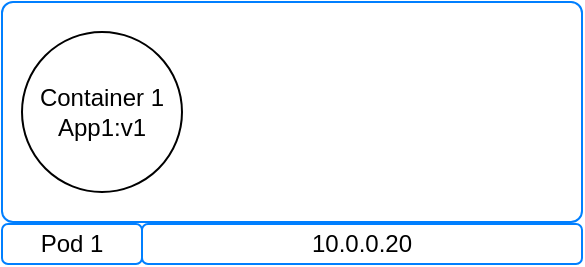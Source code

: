 <mxfile version="11.1.1" type="github"><diagram id="QS0ins1WyUsmRQsEW11N" name="Pod 1"><mxGraphModel dx="1204" dy="689" grid="1" gridSize="10" guides="1" tooltips="1" connect="1" arrows="1" fold="1" page="1" pageScale="1" pageWidth="1100" pageHeight="850" math="0" shadow="0"><root><mxCell id="0"/><mxCell id="1" parent="0"/><mxCell id="pKqX71k1SFFynTnEm4ZI-2" value="" style="rounded=1;whiteSpace=wrap;html=1;arcSize=5;strokeColor=#007FFF;" parent="1" vertex="1"><mxGeometry x="80" y="74" width="290" height="110" as="geometry"/></mxCell><mxCell id="pKqX71k1SFFynTnEm4ZI-3" value="Container 1&lt;br&gt;App1:v1" style="ellipse;whiteSpace=wrap;html=1;aspect=fixed;" parent="1" vertex="1"><mxGeometry x="90" y="89" width="80" height="80" as="geometry"/></mxCell><mxCell id="pKqX71k1SFFynTnEm4ZI-4" value="Pod 1" style="rounded=1;whiteSpace=wrap;html=1;strokeColor=#007FFF;" parent="1" vertex="1"><mxGeometry x="80" y="185" width="70" height="20" as="geometry"/></mxCell><mxCell id="pKqX71k1SFFynTnEm4ZI-5" value="10.0.0.20" style="rounded=1;whiteSpace=wrap;html=1;strokeColor=#007FFF;" parent="1" vertex="1"><mxGeometry x="150" y="185" width="220" height="20" as="geometry"/></mxCell></root></mxGraphModel></diagram><diagram id="nifd_Q6XLrtqfCKULjGZ" name="Pod 2"><mxGraphModel dx="1204" dy="644" grid="1" gridSize="10" guides="1" tooltips="1" connect="1" arrows="1" fold="1" page="1" pageScale="1" pageWidth="1100" pageHeight="850" math="0" shadow="0"><root><mxCell id="iryGGxcefm01H6RiZb5U-0"/><mxCell id="iryGGxcefm01H6RiZb5U-1" parent="iryGGxcefm01H6RiZb5U-0"/><mxCell id="GOV5jQtoyiPbgmGNlYI--0" value="" style="rounded=1;whiteSpace=wrap;html=1;arcSize=5;strokeColor=#007FFF;" parent="iryGGxcefm01H6RiZb5U-1" vertex="1"><mxGeometry x="145" y="350" width="290" height="110" as="geometry"/></mxCell><mxCell id="GOV5jQtoyiPbgmGNlYI--1" value="Container 1&lt;br&gt;App1:v1" style="ellipse;whiteSpace=wrap;html=1;aspect=fixed;" parent="iryGGxcefm01H6RiZb5U-1" vertex="1"><mxGeometry x="155" y="365" width="80" height="80" as="geometry"/></mxCell><mxCell id="GOV5jQtoyiPbgmGNlYI--2" value="Pod 1" style="rounded=1;whiteSpace=wrap;html=1;strokeColor=#007FFF;" parent="iryGGxcefm01H6RiZb5U-1" vertex="1"><mxGeometry x="145" y="461" width="70" height="20" as="geometry"/></mxCell><mxCell id="GOV5jQtoyiPbgmGNlYI--3" value="10.0.0.20" style="rounded=1;whiteSpace=wrap;html=1;strokeColor=#007FFF;" parent="iryGGxcefm01H6RiZb5U-1" vertex="1"><mxGeometry x="215" y="461" width="220" height="20" as="geometry"/></mxCell><mxCell id="GOV5jQtoyiPbgmGNlYI--4" value="Container 2&lt;br&gt;App3:v1" style="ellipse;whiteSpace=wrap;html=1;aspect=fixed;" parent="iryGGxcefm01H6RiZb5U-1" vertex="1"><mxGeometry x="335" y="370" width="80" height="80" as="geometry"/></mxCell><mxCell id="GOV5jQtoyiPbgmGNlYI--5" value="127.0.0.1" style="endArrow=classic;html=1;exitX=0;exitY=0.5;exitDx=0;exitDy=0;entryX=1;entryY=0.5;entryDx=0;entryDy=0;" parent="iryGGxcefm01H6RiZb5U-1" source="GOV5jQtoyiPbgmGNlYI--4" edge="1"><mxGeometry width="50" height="50" relative="1" as="geometry"><mxPoint x="-165" y="540.5" as="sourcePoint"/><mxPoint x="235" y="409.5" as="targetPoint"/></mxGeometry></mxCell></root></mxGraphModel></diagram><diagram id="dzbEM-erGI7pocj111b0" name="Pod 3"><mxGraphModel dx="1204" dy="644" grid="1" gridSize="10" guides="1" tooltips="1" connect="1" arrows="1" fold="1" page="1" pageScale="1" pageWidth="1100" pageHeight="850" math="0" shadow="0"><root><mxCell id="tT50OnjkTIIuh4Wyo_gX-0"/><mxCell id="tT50OnjkTIIuh4Wyo_gX-1" parent="tT50OnjkTIIuh4Wyo_gX-0"/><mxCell id="QSml-o82kydsmFwTCg5B-0" value="" style="rounded=1;whiteSpace=wrap;html=1;arcSize=5;strokeColor=#007FFF;" parent="tT50OnjkTIIuh4Wyo_gX-1" vertex="1"><mxGeometry x="510" y="350" width="290" height="110" as="geometry"/></mxCell><mxCell id="QSml-o82kydsmFwTCg5B-1" value="Container 1&lt;br&gt;App1:v1" style="ellipse;whiteSpace=wrap;html=1;aspect=fixed;" parent="tT50OnjkTIIuh4Wyo_gX-1" vertex="1"><mxGeometry x="520" y="365" width="80" height="80" as="geometry"/></mxCell><mxCell id="QSml-o82kydsmFwTCg5B-2" value="Pod 1" style="rounded=1;whiteSpace=wrap;html=1;strokeColor=#007FFF;" parent="tT50OnjkTIIuh4Wyo_gX-1" vertex="1"><mxGeometry x="510" y="461" width="70" height="20" as="geometry"/></mxCell><mxCell id="QSml-o82kydsmFwTCg5B-3" value="10.0.0.21" style="rounded=1;whiteSpace=wrap;html=1;strokeColor=#007FFF;" parent="tT50OnjkTIIuh4Wyo_gX-1" vertex="1"><mxGeometry x="580" y="461" width="220" height="20" as="geometry"/></mxCell><mxCell id="QSml-o82kydsmFwTCg5B-4" value="Container 2&lt;br&gt;App3:v1" style="ellipse;whiteSpace=wrap;html=1;aspect=fixed;" parent="tT50OnjkTIIuh4Wyo_gX-1" vertex="1"><mxGeometry x="700" y="370" width="80" height="80" as="geometry"/></mxCell><mxCell id="QSml-o82kydsmFwTCg5B-5" value="127.0.0.1" style="endArrow=classic;html=1;exitX=0;exitY=0.5;exitDx=0;exitDy=0;entryX=1;entryY=0.5;entryDx=0;entryDy=0;" parent="tT50OnjkTIIuh4Wyo_gX-1" source="QSml-o82kydsmFwTCg5B-4" edge="1"><mxGeometry width="50" height="50" relative="1" as="geometry"><mxPoint x="200" y="540.5" as="sourcePoint"/><mxPoint x="600" y="409.5" as="targetPoint"/></mxGeometry></mxCell><mxCell id="-T-VZVLqAV71tLdqeIf5-0" value="" style="rounded=1;whiteSpace=wrap;html=1;arcSize=5;strokeColor=#007FFF;" parent="tT50OnjkTIIuh4Wyo_gX-1" vertex="1"><mxGeometry x="90" y="350" width="290" height="110" as="geometry"/></mxCell><mxCell id="-T-VZVLqAV71tLdqeIf5-1" value="Container 1&lt;br&gt;App1:v1" style="ellipse;whiteSpace=wrap;html=1;aspect=fixed;" parent="tT50OnjkTIIuh4Wyo_gX-1" vertex="1"><mxGeometry x="100" y="365" width="80" height="80" as="geometry"/></mxCell><mxCell id="-T-VZVLqAV71tLdqeIf5-2" value="Pod 1" style="rounded=1;whiteSpace=wrap;html=1;strokeColor=#007FFF;" parent="tT50OnjkTIIuh4Wyo_gX-1" vertex="1"><mxGeometry x="90" y="461" width="70" height="20" as="geometry"/></mxCell><mxCell id="-T-VZVLqAV71tLdqeIf5-3" value="10.0.0.20" style="rounded=1;whiteSpace=wrap;html=1;strokeColor=#007FFF;" parent="tT50OnjkTIIuh4Wyo_gX-1" vertex="1"><mxGeometry x="160" y="461" width="220" height="20" as="geometry"/></mxCell><mxCell id="-T-VZVLqAV71tLdqeIf5-4" value="10.0.0.20" style="endArrow=classic;html=1;entryX=1;entryY=0.5;entryDx=0;entryDy=0;" parent="tT50OnjkTIIuh4Wyo_gX-1" edge="1"><mxGeometry width="50" height="50" relative="1" as="geometry"><mxPoint x="520" y="404" as="sourcePoint"/><mxPoint x="380" y="404" as="targetPoint"/></mxGeometry></mxCell></root></mxGraphModel></diagram><diagram id="E28dRiqeBUTb0S6tb0Ki" name="Replicaset"><mxGraphModel dx="1204" dy="644" grid="1" gridSize="10" guides="1" tooltips="1" connect="1" arrows="1" fold="1" page="1" pageScale="1" pageWidth="1100" pageHeight="850" math="0" shadow="0"><root><mxCell id="88R3tdA4iIFe5buGZQx6-0"/><mxCell id="88R3tdA4iIFe5buGZQx6-1" parent="88R3tdA4iIFe5buGZQx6-0"/><mxCell id="HJYNtpHJfOysm3uwm-nb-0" value="" style="group" parent="88R3tdA4iIFe5buGZQx6-1" vertex="1" connectable="0"><mxGeometry x="530" y="80" width="220" height="520" as="geometry"/></mxCell><mxCell id="fchOVqJ_yf25VoNCsIu9-0" value="" style="group" parent="HJYNtpHJfOysm3uwm-nb-0" vertex="1" connectable="0"><mxGeometry width="220" height="520" as="geometry"/></mxCell><mxCell id="enwaWMrze1f9yAXSrbzc-26" value="" style="rounded=1;whiteSpace=wrap;html=1;strokeColor=#FF3333;arcSize=3;" parent="fchOVqJ_yf25VoNCsIu9-0" vertex="1"><mxGeometry y="40" width="220" height="480" as="geometry"/></mxCell><mxCell id="enwaWMrze1f9yAXSrbzc-27" value="ReplcaSet&lt;br&gt;ReplicaCount = 3" style="rounded=1;whiteSpace=wrap;html=1;strokeColor=#FF3333;align=left;" parent="fchOVqJ_yf25VoNCsIu9-0" vertex="1"><mxGeometry width="100" height="40" as="geometry"/></mxCell><mxCell id="kBizJLrQK8fHMLKFwDoJ-8" value="" style="group" parent="fchOVqJ_yf25VoNCsIu9-0" vertex="1" connectable="0"><mxGeometry x="18" y="55" width="180" height="131" as="geometry"/></mxCell><mxCell id="kBizJLrQK8fHMLKFwDoJ-0" value="" style="rounded=1;whiteSpace=wrap;html=1;arcSize=5;strokeColor=#007FFF;" parent="kBizJLrQK8fHMLKFwDoJ-8" vertex="1"><mxGeometry width="180" height="110" as="geometry"/></mxCell><mxCell id="kBizJLrQK8fHMLKFwDoJ-1" value="Container 1&lt;br&gt;App1:v1" style="ellipse;whiteSpace=wrap;html=1;aspect=fixed;" parent="kBizJLrQK8fHMLKFwDoJ-8" vertex="1"><mxGeometry x="10" y="15" width="80" height="80" as="geometry"/></mxCell><mxCell id="kBizJLrQK8fHMLKFwDoJ-2" value="Pod 1" style="rounded=1;whiteSpace=wrap;html=1;strokeColor=#007FFF;" parent="kBizJLrQK8fHMLKFwDoJ-8" vertex="1"><mxGeometry y="111" width="70" height="20" as="geometry"/></mxCell><mxCell id="kBizJLrQK8fHMLKFwDoJ-3" value="10.0.0.20" style="rounded=1;whiteSpace=wrap;html=1;strokeColor=#007FFF;" parent="kBizJLrQK8fHMLKFwDoJ-8" vertex="1"><mxGeometry x="70" y="111" width="110" height="20" as="geometry"/></mxCell><mxCell id="kBizJLrQK8fHMLKFwDoJ-6" value="Port 80" style="rounded=1;whiteSpace=wrap;html=1;" parent="kBizJLrQK8fHMLKFwDoJ-8" vertex="1"><mxGeometry x="139" y="1" width="40" height="110" as="geometry"/></mxCell><mxCell id="kBizJLrQK8fHMLKFwDoJ-7" value="" style="endArrow=classic;html=1;exitX=1;exitY=0.5;exitDx=0;exitDy=0;" parent="kBizJLrQK8fHMLKFwDoJ-8" source="kBizJLrQK8fHMLKFwDoJ-1" edge="1"><mxGeometry width="50" height="50" relative="1" as="geometry"><mxPoint x="70" y="246" as="sourcePoint"/><mxPoint x="140" y="55" as="targetPoint"/></mxGeometry></mxCell><mxCell id="kBizJLrQK8fHMLKFwDoJ-9" value="" style="group" parent="fchOVqJ_yf25VoNCsIu9-0" vertex="1" connectable="0"><mxGeometry x="19" y="209.5" width="180" height="131" as="geometry"/></mxCell><mxCell id="kBizJLrQK8fHMLKFwDoJ-10" value="" style="rounded=1;whiteSpace=wrap;html=1;arcSize=5;strokeColor=#007FFF;" parent="kBizJLrQK8fHMLKFwDoJ-9" vertex="1"><mxGeometry width="180" height="110" as="geometry"/></mxCell><mxCell id="kBizJLrQK8fHMLKFwDoJ-11" value="Container 1&lt;br&gt;App1:v1" style="ellipse;whiteSpace=wrap;html=1;aspect=fixed;" parent="kBizJLrQK8fHMLKFwDoJ-9" vertex="1"><mxGeometry x="10" y="15" width="80" height="80" as="geometry"/></mxCell><mxCell id="kBizJLrQK8fHMLKFwDoJ-12" value="Pod 2" style="rounded=1;whiteSpace=wrap;html=1;strokeColor=#007FFF;" parent="kBizJLrQK8fHMLKFwDoJ-9" vertex="1"><mxGeometry y="111" width="70" height="20" as="geometry"/></mxCell><mxCell id="kBizJLrQK8fHMLKFwDoJ-13" value="10.0.0.21" style="rounded=1;whiteSpace=wrap;html=1;strokeColor=#007FFF;" parent="kBizJLrQK8fHMLKFwDoJ-9" vertex="1"><mxGeometry x="70" y="111" width="110" height="20" as="geometry"/></mxCell><mxCell id="kBizJLrQK8fHMLKFwDoJ-14" value="Port 80" style="rounded=1;whiteSpace=wrap;html=1;" parent="kBizJLrQK8fHMLKFwDoJ-9" vertex="1"><mxGeometry x="139" y="1" width="40" height="110" as="geometry"/></mxCell><mxCell id="kBizJLrQK8fHMLKFwDoJ-15" value="" style="endArrow=classic;html=1;exitX=1;exitY=0.5;exitDx=0;exitDy=0;" parent="kBizJLrQK8fHMLKFwDoJ-9" source="kBizJLrQK8fHMLKFwDoJ-11" edge="1"><mxGeometry width="50" height="50" relative="1" as="geometry"><mxPoint x="70" y="246" as="sourcePoint"/><mxPoint x="140" y="55" as="targetPoint"/></mxGeometry></mxCell><mxCell id="kBizJLrQK8fHMLKFwDoJ-16" value="" style="group" parent="fchOVqJ_yf25VoNCsIu9-0" vertex="1" connectable="0"><mxGeometry x="20" y="363.5" width="180" height="131" as="geometry"/></mxCell><mxCell id="kBizJLrQK8fHMLKFwDoJ-17" value="" style="rounded=1;whiteSpace=wrap;html=1;arcSize=5;strokeColor=#007FFF;" parent="kBizJLrQK8fHMLKFwDoJ-16" vertex="1"><mxGeometry width="180" height="110" as="geometry"/></mxCell><mxCell id="kBizJLrQK8fHMLKFwDoJ-18" value="Container 1&lt;br&gt;App1:v1" style="ellipse;whiteSpace=wrap;html=1;aspect=fixed;" parent="kBizJLrQK8fHMLKFwDoJ-16" vertex="1"><mxGeometry x="10" y="15" width="80" height="80" as="geometry"/></mxCell><mxCell id="kBizJLrQK8fHMLKFwDoJ-19" value="Pod 3" style="rounded=1;whiteSpace=wrap;html=1;strokeColor=#007FFF;" parent="kBizJLrQK8fHMLKFwDoJ-16" vertex="1"><mxGeometry y="111" width="70" height="20" as="geometry"/></mxCell><mxCell id="kBizJLrQK8fHMLKFwDoJ-20" value="10.0.0.22" style="rounded=1;whiteSpace=wrap;html=1;strokeColor=#007FFF;" parent="kBizJLrQK8fHMLKFwDoJ-16" vertex="1"><mxGeometry x="70" y="111" width="110" height="20" as="geometry"/></mxCell><mxCell id="kBizJLrQK8fHMLKFwDoJ-21" value="Port 80" style="rounded=1;whiteSpace=wrap;html=1;" parent="kBizJLrQK8fHMLKFwDoJ-16" vertex="1"><mxGeometry x="139" y="1" width="40" height="110" as="geometry"/></mxCell><mxCell id="kBizJLrQK8fHMLKFwDoJ-22" value="" style="endArrow=classic;html=1;exitX=1;exitY=0.5;exitDx=0;exitDy=0;" parent="kBizJLrQK8fHMLKFwDoJ-16" source="kBizJLrQK8fHMLKFwDoJ-18" edge="1"><mxGeometry width="50" height="50" relative="1" as="geometry"><mxPoint x="70" y="246" as="sourcePoint"/><mxPoint x="140" y="55" as="targetPoint"/></mxGeometry></mxCell></root></mxGraphModel></diagram><diagram id="SAX1M3bbQudR1Vrr3WPs" name="Deploy-1"><mxGraphModel dx="1204" dy="644" grid="1" gridSize="10" guides="1" tooltips="1" connect="1" arrows="1" fold="1" page="1" pageScale="1" pageWidth="1100" pageHeight="850" math="0" shadow="0"><root><mxCell id="Xc-bkoxbrCo2co32nJww-0"/><mxCell id="Xc-bkoxbrCo2co32nJww-1" parent="Xc-bkoxbrCo2co32nJww-0"/><mxCell id="Xc-bkoxbrCo2co32nJww-3" value="" style="rounded=1;whiteSpace=wrap;html=1;strokeColor=#00CC00;arcSize=2;" parent="Xc-bkoxbrCo2co32nJww-1" vertex="1"><mxGeometry x="10" y="60" width="300" height="560" as="geometry"/></mxCell><mxCell id="Xc-bkoxbrCo2co32nJww-4" value="Deployment" style="rounded=1;whiteSpace=wrap;html=1;strokeColor=#00CC00;arcSize=13;" parent="Xc-bkoxbrCo2co32nJww-1" vertex="1"><mxGeometry x="10" y="40" width="120" height="20" as="geometry"/></mxCell><mxCell id="N9oYCB958maEWf4biKnu-0" value="" style="group" parent="Xc-bkoxbrCo2co32nJww-1" vertex="1" connectable="0"><mxGeometry x="30" y="84.5" width="220" height="520" as="geometry"/></mxCell><mxCell id="N9oYCB958maEWf4biKnu-1" value="" style="rounded=1;whiteSpace=wrap;html=1;strokeColor=#FF3333;arcSize=3;" parent="N9oYCB958maEWf4biKnu-0" vertex="1"><mxGeometry y="40" width="220" height="480" as="geometry"/></mxCell><mxCell id="N9oYCB958maEWf4biKnu-2" value="ReplcaSet 1&lt;br&gt;ReplicaCount = 3" style="rounded=1;whiteSpace=wrap;html=1;strokeColor=#FF3333;align=left;" parent="N9oYCB958maEWf4biKnu-0" vertex="1"><mxGeometry width="100" height="40" as="geometry"/></mxCell><mxCell id="N9oYCB958maEWf4biKnu-3" value="" style="group" parent="N9oYCB958maEWf4biKnu-0" vertex="1" connectable="0"><mxGeometry x="18" y="55" width="180" height="131" as="geometry"/></mxCell><mxCell id="N9oYCB958maEWf4biKnu-4" value="" style="rounded=1;whiteSpace=wrap;html=1;arcSize=5;strokeColor=#007FFF;" parent="N9oYCB958maEWf4biKnu-3" vertex="1"><mxGeometry width="180" height="110" as="geometry"/></mxCell><mxCell id="N9oYCB958maEWf4biKnu-5" value="Container 1&lt;br&gt;App1:v1" style="ellipse;whiteSpace=wrap;html=1;aspect=fixed;" parent="N9oYCB958maEWf4biKnu-3" vertex="1"><mxGeometry x="10" y="15" width="80" height="80" as="geometry"/></mxCell><mxCell id="N9oYCB958maEWf4biKnu-6" value="Pod 1" style="rounded=1;whiteSpace=wrap;html=1;strokeColor=#007FFF;" parent="N9oYCB958maEWf4biKnu-3" vertex="1"><mxGeometry y="111" width="70" height="20" as="geometry"/></mxCell><mxCell id="N9oYCB958maEWf4biKnu-7" value="10.0.0.20" style="rounded=1;whiteSpace=wrap;html=1;strokeColor=#007FFF;" parent="N9oYCB958maEWf4biKnu-3" vertex="1"><mxGeometry x="70" y="111" width="110" height="20" as="geometry"/></mxCell><mxCell id="N9oYCB958maEWf4biKnu-8" value="Port 80" style="rounded=1;whiteSpace=wrap;html=1;" parent="N9oYCB958maEWf4biKnu-3" vertex="1"><mxGeometry x="139" y="1" width="40" height="110" as="geometry"/></mxCell><mxCell id="N9oYCB958maEWf4biKnu-9" value="" style="endArrow=classic;html=1;exitX=1;exitY=0.5;exitDx=0;exitDy=0;" parent="N9oYCB958maEWf4biKnu-3" source="N9oYCB958maEWf4biKnu-5" edge="1"><mxGeometry width="50" height="50" relative="1" as="geometry"><mxPoint x="70" y="246" as="sourcePoint"/><mxPoint x="140" y="55" as="targetPoint"/></mxGeometry></mxCell><mxCell id="N9oYCB958maEWf4biKnu-10" value="" style="group" parent="N9oYCB958maEWf4biKnu-0" vertex="1" connectable="0"><mxGeometry x="19" y="209.5" width="180" height="131" as="geometry"/></mxCell><mxCell id="N9oYCB958maEWf4biKnu-11" value="" style="rounded=1;whiteSpace=wrap;html=1;arcSize=5;strokeColor=#007FFF;" parent="N9oYCB958maEWf4biKnu-10" vertex="1"><mxGeometry width="180" height="110" as="geometry"/></mxCell><mxCell id="N9oYCB958maEWf4biKnu-12" value="Container 1&lt;br&gt;App1:v1" style="ellipse;whiteSpace=wrap;html=1;aspect=fixed;" parent="N9oYCB958maEWf4biKnu-10" vertex="1"><mxGeometry x="10" y="15" width="80" height="80" as="geometry"/></mxCell><mxCell id="N9oYCB958maEWf4biKnu-13" value="Pod 2" style="rounded=1;whiteSpace=wrap;html=1;strokeColor=#007FFF;" parent="N9oYCB958maEWf4biKnu-10" vertex="1"><mxGeometry y="111" width="70" height="20" as="geometry"/></mxCell><mxCell id="N9oYCB958maEWf4biKnu-14" value="10.0.0.21" style="rounded=1;whiteSpace=wrap;html=1;strokeColor=#007FFF;" parent="N9oYCB958maEWf4biKnu-10" vertex="1"><mxGeometry x="70" y="111" width="110" height="20" as="geometry"/></mxCell><mxCell id="N9oYCB958maEWf4biKnu-15" value="Port 80" style="rounded=1;whiteSpace=wrap;html=1;" parent="N9oYCB958maEWf4biKnu-10" vertex="1"><mxGeometry x="139" y="1" width="40" height="110" as="geometry"/></mxCell><mxCell id="N9oYCB958maEWf4biKnu-16" value="" style="endArrow=classic;html=1;exitX=1;exitY=0.5;exitDx=0;exitDy=0;" parent="N9oYCB958maEWf4biKnu-10" source="N9oYCB958maEWf4biKnu-12" edge="1"><mxGeometry width="50" height="50" relative="1" as="geometry"><mxPoint x="70" y="246" as="sourcePoint"/><mxPoint x="140" y="55" as="targetPoint"/></mxGeometry></mxCell><mxCell id="N9oYCB958maEWf4biKnu-17" value="" style="group" parent="N9oYCB958maEWf4biKnu-0" vertex="1" connectable="0"><mxGeometry x="20" y="363.5" width="180" height="131" as="geometry"/></mxCell><mxCell id="N9oYCB958maEWf4biKnu-18" value="" style="rounded=1;whiteSpace=wrap;html=1;arcSize=5;strokeColor=#007FFF;" parent="N9oYCB958maEWf4biKnu-17" vertex="1"><mxGeometry width="180" height="110" as="geometry"/></mxCell><mxCell id="N9oYCB958maEWf4biKnu-19" value="Container 1&lt;br&gt;App1:v1" style="ellipse;whiteSpace=wrap;html=1;aspect=fixed;" parent="N9oYCB958maEWf4biKnu-17" vertex="1"><mxGeometry x="10" y="15" width="80" height="80" as="geometry"/></mxCell><mxCell id="N9oYCB958maEWf4biKnu-20" value="Pod 3" style="rounded=1;whiteSpace=wrap;html=1;strokeColor=#007FFF;" parent="N9oYCB958maEWf4biKnu-17" vertex="1"><mxGeometry y="111" width="70" height="20" as="geometry"/></mxCell><mxCell id="N9oYCB958maEWf4biKnu-21" value="10.0.0.22" style="rounded=1;whiteSpace=wrap;html=1;strokeColor=#007FFF;" parent="N9oYCB958maEWf4biKnu-17" vertex="1"><mxGeometry x="70" y="111" width="110" height="20" as="geometry"/></mxCell><mxCell id="N9oYCB958maEWf4biKnu-22" value="Port 80" style="rounded=1;whiteSpace=wrap;html=1;" parent="N9oYCB958maEWf4biKnu-17" vertex="1"><mxGeometry x="139" y="1" width="40" height="110" as="geometry"/></mxCell><mxCell id="N9oYCB958maEWf4biKnu-23" value="" style="endArrow=classic;html=1;exitX=1;exitY=0.5;exitDx=0;exitDy=0;" parent="N9oYCB958maEWf4biKnu-17" source="N9oYCB958maEWf4biKnu-19" edge="1"><mxGeometry width="50" height="50" relative="1" as="geometry"><mxPoint x="70" y="246" as="sourcePoint"/><mxPoint x="140" y="55" as="targetPoint"/></mxGeometry></mxCell></root></mxGraphModel></diagram><diagram id="IBAz5iYkL0gR_9yXk963" name="Deploy-2"><mxGraphModel dx="1204" dy="644" grid="1" gridSize="10" guides="1" tooltips="1" connect="1" arrows="1" fold="1" page="1" pageScale="1" pageWidth="1100" pageHeight="850" math="0" shadow="0"><root><mxCell id="vtgCvlyQHzRlI-eMaZlE-0"/><mxCell id="vtgCvlyQHzRlI-eMaZlE-1" parent="vtgCvlyQHzRlI-eMaZlE-0"/><mxCell id="krmmfCGXatlVIlUPY6EB-0" value="" style="rounded=1;whiteSpace=wrap;html=1;strokeColor=#00CC00;arcSize=2;" parent="vtgCvlyQHzRlI-eMaZlE-1" vertex="1"><mxGeometry x="10" y="60" width="530" height="560" as="geometry"/></mxCell><mxCell id="krmmfCGXatlVIlUPY6EB-1" value="Deployment" style="rounded=1;whiteSpace=wrap;html=1;strokeColor=#00CC00;arcSize=13;" parent="vtgCvlyQHzRlI-eMaZlE-1" vertex="1"><mxGeometry x="10" y="40" width="120" height="20" as="geometry"/></mxCell><mxCell id="krmmfCGXatlVIlUPY6EB-2" value="" style="group" parent="vtgCvlyQHzRlI-eMaZlE-1" vertex="1" connectable="0"><mxGeometry x="30" y="84.5" width="220" height="520" as="geometry"/></mxCell><mxCell id="krmmfCGXatlVIlUPY6EB-3" value="" style="rounded=1;whiteSpace=wrap;html=1;strokeColor=#FF3333;arcSize=3;" parent="krmmfCGXatlVIlUPY6EB-2" vertex="1"><mxGeometry y="40" width="220" height="480" as="geometry"/></mxCell><mxCell id="krmmfCGXatlVIlUPY6EB-4" value="ReplcaSet 1&lt;br&gt;ReplicaCount = 3" style="rounded=1;whiteSpace=wrap;html=1;strokeColor=#FF3333;align=left;" parent="krmmfCGXatlVIlUPY6EB-2" vertex="1"><mxGeometry width="100" height="40" as="geometry"/></mxCell><mxCell id="krmmfCGXatlVIlUPY6EB-5" value="" style="group" parent="krmmfCGXatlVIlUPY6EB-2" vertex="1" connectable="0"><mxGeometry x="18" y="55" width="180" height="131" as="geometry"/></mxCell><mxCell id="krmmfCGXatlVIlUPY6EB-6" value="" style="rounded=1;whiteSpace=wrap;html=1;arcSize=5;strokeColor=#007FFF;" parent="krmmfCGXatlVIlUPY6EB-5" vertex="1"><mxGeometry width="180" height="110" as="geometry"/></mxCell><mxCell id="krmmfCGXatlVIlUPY6EB-7" value="Container 1&lt;br&gt;App1:v1" style="ellipse;whiteSpace=wrap;html=1;aspect=fixed;" parent="krmmfCGXatlVIlUPY6EB-5" vertex="1"><mxGeometry x="10" y="15" width="80" height="80" as="geometry"/></mxCell><mxCell id="krmmfCGXatlVIlUPY6EB-8" value="Pod 1" style="rounded=1;whiteSpace=wrap;html=1;strokeColor=#007FFF;" parent="krmmfCGXatlVIlUPY6EB-5" vertex="1"><mxGeometry y="111" width="70" height="20" as="geometry"/></mxCell><mxCell id="krmmfCGXatlVIlUPY6EB-9" value="10.0.0.20" style="rounded=1;whiteSpace=wrap;html=1;strokeColor=#007FFF;" parent="krmmfCGXatlVIlUPY6EB-5" vertex="1"><mxGeometry x="70" y="111" width="110" height="20" as="geometry"/></mxCell><mxCell id="krmmfCGXatlVIlUPY6EB-10" value="Port 80" style="rounded=1;whiteSpace=wrap;html=1;" parent="krmmfCGXatlVIlUPY6EB-5" vertex="1"><mxGeometry x="139" y="1" width="40" height="110" as="geometry"/></mxCell><mxCell id="krmmfCGXatlVIlUPY6EB-11" value="" style="endArrow=classic;html=1;exitX=1;exitY=0.5;exitDx=0;exitDy=0;" parent="krmmfCGXatlVIlUPY6EB-5" source="krmmfCGXatlVIlUPY6EB-7" edge="1"><mxGeometry width="50" height="50" relative="1" as="geometry"><mxPoint x="70" y="246" as="sourcePoint"/><mxPoint x="140" y="55" as="targetPoint"/></mxGeometry></mxCell><mxCell id="krmmfCGXatlVIlUPY6EB-12" value="" style="group" parent="krmmfCGXatlVIlUPY6EB-2" vertex="1" connectable="0"><mxGeometry x="19" y="209.5" width="180" height="131" as="geometry"/></mxCell><mxCell id="krmmfCGXatlVIlUPY6EB-13" value="" style="rounded=1;whiteSpace=wrap;html=1;arcSize=5;strokeColor=#007FFF;" parent="krmmfCGXatlVIlUPY6EB-12" vertex="1"><mxGeometry width="180" height="110" as="geometry"/></mxCell><mxCell id="krmmfCGXatlVIlUPY6EB-14" value="Container 1&lt;br&gt;App1:v1" style="ellipse;whiteSpace=wrap;html=1;aspect=fixed;" parent="krmmfCGXatlVIlUPY6EB-12" vertex="1"><mxGeometry x="10" y="15" width="80" height="80" as="geometry"/></mxCell><mxCell id="krmmfCGXatlVIlUPY6EB-15" value="Pod 2" style="rounded=1;whiteSpace=wrap;html=1;strokeColor=#007FFF;" parent="krmmfCGXatlVIlUPY6EB-12" vertex="1"><mxGeometry y="111" width="70" height="20" as="geometry"/></mxCell><mxCell id="krmmfCGXatlVIlUPY6EB-16" value="10.0.0.21" style="rounded=1;whiteSpace=wrap;html=1;strokeColor=#007FFF;" parent="krmmfCGXatlVIlUPY6EB-12" vertex="1"><mxGeometry x="70" y="111" width="110" height="20" as="geometry"/></mxCell><mxCell id="krmmfCGXatlVIlUPY6EB-17" value="Port 80" style="rounded=1;whiteSpace=wrap;html=1;" parent="krmmfCGXatlVIlUPY6EB-12" vertex="1"><mxGeometry x="139" y="1" width="40" height="110" as="geometry"/></mxCell><mxCell id="krmmfCGXatlVIlUPY6EB-18" value="" style="endArrow=classic;html=1;exitX=1;exitY=0.5;exitDx=0;exitDy=0;" parent="krmmfCGXatlVIlUPY6EB-12" source="krmmfCGXatlVIlUPY6EB-14" edge="1"><mxGeometry width="50" height="50" relative="1" as="geometry"><mxPoint x="70" y="246" as="sourcePoint"/><mxPoint x="140" y="55" as="targetPoint"/></mxGeometry></mxCell><mxCell id="krmmfCGXatlVIlUPY6EB-19" value="" style="group" parent="krmmfCGXatlVIlUPY6EB-2" vertex="1" connectable="0"><mxGeometry x="20" y="363.5" width="180" height="131" as="geometry"/></mxCell><mxCell id="krmmfCGXatlVIlUPY6EB-20" value="" style="rounded=1;whiteSpace=wrap;html=1;arcSize=5;strokeColor=#007FFF;" parent="krmmfCGXatlVIlUPY6EB-19" vertex="1"><mxGeometry width="180" height="110" as="geometry"/></mxCell><mxCell id="krmmfCGXatlVIlUPY6EB-21" value="Container 1&lt;br&gt;App1:v1" style="ellipse;whiteSpace=wrap;html=1;aspect=fixed;" parent="krmmfCGXatlVIlUPY6EB-19" vertex="1"><mxGeometry x="10" y="15" width="80" height="80" as="geometry"/></mxCell><mxCell id="krmmfCGXatlVIlUPY6EB-22" value="Pod 3" style="rounded=1;whiteSpace=wrap;html=1;strokeColor=#007FFF;" parent="krmmfCGXatlVIlUPY6EB-19" vertex="1"><mxGeometry y="111" width="70" height="20" as="geometry"/></mxCell><mxCell id="krmmfCGXatlVIlUPY6EB-23" value="10.0.0.22" style="rounded=1;whiteSpace=wrap;html=1;strokeColor=#007FFF;" parent="krmmfCGXatlVIlUPY6EB-19" vertex="1"><mxGeometry x="70" y="111" width="110" height="20" as="geometry"/></mxCell><mxCell id="krmmfCGXatlVIlUPY6EB-24" value="Port 80" style="rounded=1;whiteSpace=wrap;html=1;" parent="krmmfCGXatlVIlUPY6EB-19" vertex="1"><mxGeometry x="139" y="1" width="40" height="110" as="geometry"/></mxCell><mxCell id="krmmfCGXatlVIlUPY6EB-25" value="" style="endArrow=classic;html=1;exitX=1;exitY=0.5;exitDx=0;exitDy=0;" parent="krmmfCGXatlVIlUPY6EB-19" source="krmmfCGXatlVIlUPY6EB-21" edge="1"><mxGeometry width="50" height="50" relative="1" as="geometry"><mxPoint x="70" y="246" as="sourcePoint"/><mxPoint x="140" y="55" as="targetPoint"/></mxGeometry></mxCell><mxCell id="krmmfCGXatlVIlUPY6EB-26" value="" style="group" parent="vtgCvlyQHzRlI-eMaZlE-1" vertex="1" connectable="0"><mxGeometry x="296" y="84.5" width="220" height="520" as="geometry"/></mxCell><mxCell id="krmmfCGXatlVIlUPY6EB-27" value="" style="rounded=1;whiteSpace=wrap;html=1;strokeColor=#FF3333;arcSize=3;" parent="krmmfCGXatlVIlUPY6EB-26" vertex="1"><mxGeometry y="40" width="220" height="480" as="geometry"/></mxCell><mxCell id="krmmfCGXatlVIlUPY6EB-28" value="ReplcaSet 2&lt;br&gt;ReplicaCount = 0" style="rounded=1;whiteSpace=wrap;html=1;strokeColor=#FF3333;align=left;" parent="krmmfCGXatlVIlUPY6EB-26" vertex="1"><mxGeometry width="100" height="40" as="geometry"/></mxCell></root></mxGraphModel></diagram><diagram id="ppiXWBP2w9Js-Oz0K82P" name="Deploy-3"><mxGraphModel dx="1204" dy="644" grid="1" gridSize="10" guides="1" tooltips="1" connect="1" arrows="1" fold="1" page="1" pageScale="1" pageWidth="1100" pageHeight="850" math="0" shadow="0"><root><mxCell id="Ocxse88Yq_kS8oJ_FyVe-0"/><mxCell id="Ocxse88Yq_kS8oJ_FyVe-1" parent="Ocxse88Yq_kS8oJ_FyVe-0"/><mxCell id="yq1kxguQgaacaNiqmwsN-0" value="" style="rounded=1;whiteSpace=wrap;html=1;strokeColor=#00CC00;arcSize=2;" parent="Ocxse88Yq_kS8oJ_FyVe-1" vertex="1"><mxGeometry x="10" y="60" width="530" height="560" as="geometry"/></mxCell><mxCell id="yq1kxguQgaacaNiqmwsN-1" value="Deployment" style="rounded=1;whiteSpace=wrap;html=1;strokeColor=#00CC00;arcSize=13;" parent="Ocxse88Yq_kS8oJ_FyVe-1" vertex="1"><mxGeometry x="10" y="40" width="120" height="20" as="geometry"/></mxCell><mxCell id="yq1kxguQgaacaNiqmwsN-2" value="" style="group" parent="Ocxse88Yq_kS8oJ_FyVe-1" vertex="1" connectable="0"><mxGeometry x="30" y="84.5" width="220" height="520" as="geometry"/></mxCell><mxCell id="yq1kxguQgaacaNiqmwsN-3" value="" style="rounded=1;whiteSpace=wrap;html=1;strokeColor=#FF3333;arcSize=3;" parent="yq1kxguQgaacaNiqmwsN-2" vertex="1"><mxGeometry y="40" width="220" height="480" as="geometry"/></mxCell><mxCell id="yq1kxguQgaacaNiqmwsN-4" value="ReplcaSet 1&lt;br&gt;ReplicaCount = 2" style="rounded=1;whiteSpace=wrap;html=1;strokeColor=#FF3333;align=left;" parent="yq1kxguQgaacaNiqmwsN-2" vertex="1"><mxGeometry width="100" height="40" as="geometry"/></mxCell><mxCell id="yq1kxguQgaacaNiqmwsN-5" value="" style="group" parent="yq1kxguQgaacaNiqmwsN-2" vertex="1" connectable="0"><mxGeometry x="18" y="55" width="180" height="131" as="geometry"/></mxCell><mxCell id="yq1kxguQgaacaNiqmwsN-6" value="" style="rounded=1;whiteSpace=wrap;html=1;arcSize=5;strokeColor=#007FFF;" parent="yq1kxguQgaacaNiqmwsN-5" vertex="1"><mxGeometry width="180" height="110" as="geometry"/></mxCell><mxCell id="yq1kxguQgaacaNiqmwsN-7" value="Container 1&lt;br&gt;App1:v1" style="ellipse;whiteSpace=wrap;html=1;aspect=fixed;" parent="yq1kxguQgaacaNiqmwsN-5" vertex="1"><mxGeometry x="10" y="15" width="80" height="80" as="geometry"/></mxCell><mxCell id="yq1kxguQgaacaNiqmwsN-8" value="Pod 1" style="rounded=1;whiteSpace=wrap;html=1;strokeColor=#007FFF;" parent="yq1kxguQgaacaNiqmwsN-5" vertex="1"><mxGeometry y="111" width="70" height="20" as="geometry"/></mxCell><mxCell id="yq1kxguQgaacaNiqmwsN-9" value="10.0.0.20" style="rounded=1;whiteSpace=wrap;html=1;strokeColor=#007FFF;" parent="yq1kxguQgaacaNiqmwsN-5" vertex="1"><mxGeometry x="70" y="111" width="110" height="20" as="geometry"/></mxCell><mxCell id="yq1kxguQgaacaNiqmwsN-10" value="Port 80" style="rounded=1;whiteSpace=wrap;html=1;" parent="yq1kxguQgaacaNiqmwsN-5" vertex="1"><mxGeometry x="139" y="1" width="40" height="110" as="geometry"/></mxCell><mxCell id="yq1kxguQgaacaNiqmwsN-11" value="" style="endArrow=classic;html=1;exitX=1;exitY=0.5;exitDx=0;exitDy=0;" parent="yq1kxguQgaacaNiqmwsN-5" source="yq1kxguQgaacaNiqmwsN-7" edge="1"><mxGeometry width="50" height="50" relative="1" as="geometry"><mxPoint x="70" y="246" as="sourcePoint"/><mxPoint x="140" y="55" as="targetPoint"/></mxGeometry></mxCell><mxCell id="yq1kxguQgaacaNiqmwsN-12" value="" style="group" parent="yq1kxguQgaacaNiqmwsN-2" vertex="1" connectable="0"><mxGeometry x="19" y="209.5" width="180" height="131" as="geometry"/></mxCell><mxCell id="yq1kxguQgaacaNiqmwsN-13" value="" style="rounded=1;whiteSpace=wrap;html=1;arcSize=5;strokeColor=#007FFF;" parent="yq1kxguQgaacaNiqmwsN-12" vertex="1"><mxGeometry width="180" height="110" as="geometry"/></mxCell><mxCell id="yq1kxguQgaacaNiqmwsN-14" value="Container 1&lt;br&gt;App1:v1" style="ellipse;whiteSpace=wrap;html=1;aspect=fixed;" parent="yq1kxguQgaacaNiqmwsN-12" vertex="1"><mxGeometry x="10" y="15" width="80" height="80" as="geometry"/></mxCell><mxCell id="yq1kxguQgaacaNiqmwsN-15" value="Pod 2" style="rounded=1;whiteSpace=wrap;html=1;strokeColor=#007FFF;" parent="yq1kxguQgaacaNiqmwsN-12" vertex="1"><mxGeometry y="111" width="70" height="20" as="geometry"/></mxCell><mxCell id="yq1kxguQgaacaNiqmwsN-16" value="10.0.0.21" style="rounded=1;whiteSpace=wrap;html=1;strokeColor=#007FFF;" parent="yq1kxguQgaacaNiqmwsN-12" vertex="1"><mxGeometry x="70" y="111" width="110" height="20" as="geometry"/></mxCell><mxCell id="yq1kxguQgaacaNiqmwsN-17" value="Port 80" style="rounded=1;whiteSpace=wrap;html=1;" parent="yq1kxguQgaacaNiqmwsN-12" vertex="1"><mxGeometry x="139" y="1" width="40" height="110" as="geometry"/></mxCell><mxCell id="yq1kxguQgaacaNiqmwsN-18" value="" style="endArrow=classic;html=1;exitX=1;exitY=0.5;exitDx=0;exitDy=0;" parent="yq1kxguQgaacaNiqmwsN-12" source="yq1kxguQgaacaNiqmwsN-14" edge="1"><mxGeometry width="50" height="50" relative="1" as="geometry"><mxPoint x="70" y="246" as="sourcePoint"/><mxPoint x="140" y="55" as="targetPoint"/></mxGeometry></mxCell><mxCell id="yq1kxguQgaacaNiqmwsN-26" value="" style="group" parent="Ocxse88Yq_kS8oJ_FyVe-1" vertex="1" connectable="0"><mxGeometry x="296" y="84.5" width="220" height="520" as="geometry"/></mxCell><mxCell id="yq1kxguQgaacaNiqmwsN-27" value="" style="rounded=1;whiteSpace=wrap;html=1;strokeColor=#FF3333;arcSize=3;" parent="yq1kxguQgaacaNiqmwsN-26" vertex="1"><mxGeometry y="40" width="220" height="480" as="geometry"/></mxCell><mxCell id="yq1kxguQgaacaNiqmwsN-28" value="ReplcaSet 2&lt;br&gt;ReplicaCount = 1" style="rounded=1;whiteSpace=wrap;html=1;strokeColor=#FF3333;align=left;" parent="yq1kxguQgaacaNiqmwsN-26" vertex="1"><mxGeometry width="100" height="40" as="geometry"/></mxCell><mxCell id="yq1kxguQgaacaNiqmwsN-29" value="" style="group" parent="yq1kxguQgaacaNiqmwsN-26" vertex="1" connectable="0"><mxGeometry x="18" y="55" width="180" height="131" as="geometry"/></mxCell><mxCell id="yq1kxguQgaacaNiqmwsN-30" value="" style="rounded=1;whiteSpace=wrap;html=1;arcSize=5;strokeColor=#007FFF;" parent="yq1kxguQgaacaNiqmwsN-29" vertex="1"><mxGeometry width="180" height="110" as="geometry"/></mxCell><mxCell id="yq1kxguQgaacaNiqmwsN-31" value="Container 1&lt;br&gt;App1:v2" style="ellipse;whiteSpace=wrap;html=1;aspect=fixed;" parent="yq1kxguQgaacaNiqmwsN-29" vertex="1"><mxGeometry x="10" y="15" width="80" height="80" as="geometry"/></mxCell><mxCell id="yq1kxguQgaacaNiqmwsN-32" value="Pod 1" style="rounded=1;whiteSpace=wrap;html=1;strokeColor=#007FFF;" parent="yq1kxguQgaacaNiqmwsN-29" vertex="1"><mxGeometry y="111" width="70" height="20" as="geometry"/></mxCell><mxCell id="yq1kxguQgaacaNiqmwsN-33" value="10.0.0.29" style="rounded=1;whiteSpace=wrap;html=1;strokeColor=#007FFF;" parent="yq1kxguQgaacaNiqmwsN-29" vertex="1"><mxGeometry x="70" y="111" width="110" height="20" as="geometry"/></mxCell><mxCell id="yq1kxguQgaacaNiqmwsN-34" value="Port 80" style="rounded=1;whiteSpace=wrap;html=1;" parent="yq1kxguQgaacaNiqmwsN-29" vertex="1"><mxGeometry x="139" y="1" width="40" height="110" as="geometry"/></mxCell><mxCell id="yq1kxguQgaacaNiqmwsN-35" value="" style="endArrow=classic;html=1;exitX=1;exitY=0.5;exitDx=0;exitDy=0;" parent="yq1kxguQgaacaNiqmwsN-29" source="yq1kxguQgaacaNiqmwsN-31" edge="1"><mxGeometry width="50" height="50" relative="1" as="geometry"><mxPoint x="70" y="246" as="sourcePoint"/><mxPoint x="140" y="55" as="targetPoint"/></mxGeometry></mxCell></root></mxGraphModel></diagram><diagram id="yYNNE-XjAwEMhbhDgJ7_" name="Deploy-4"><mxGraphModel dx="1204" dy="644" grid="1" gridSize="10" guides="1" tooltips="1" connect="1" arrows="1" fold="1" page="1" pageScale="1" pageWidth="1100" pageHeight="850" math="0" shadow="0"><root><mxCell id="pXIILyYNxhDxlJZKS4si-0"/><mxCell id="pXIILyYNxhDxlJZKS4si-1" parent="pXIILyYNxhDxlJZKS4si-0"/><mxCell id="pXIILyYNxhDxlJZKS4si-2" value="" style="rounded=1;whiteSpace=wrap;html=1;strokeColor=#00CC00;arcSize=2;" parent="pXIILyYNxhDxlJZKS4si-1" vertex="1"><mxGeometry x="10" y="60" width="530" height="560" as="geometry"/></mxCell><mxCell id="pXIILyYNxhDxlJZKS4si-3" value="Deployment" style="rounded=1;whiteSpace=wrap;html=1;strokeColor=#00CC00;arcSize=13;" parent="pXIILyYNxhDxlJZKS4si-1" vertex="1"><mxGeometry x="10" y="40" width="120" height="20" as="geometry"/></mxCell><mxCell id="pXIILyYNxhDxlJZKS4si-4" value="" style="group" parent="pXIILyYNxhDxlJZKS4si-1" vertex="1" connectable="0"><mxGeometry x="30" y="84.5" width="220" height="520" as="geometry"/></mxCell><mxCell id="pXIILyYNxhDxlJZKS4si-5" value="" style="rounded=1;whiteSpace=wrap;html=1;strokeColor=#FF3333;arcSize=3;" parent="pXIILyYNxhDxlJZKS4si-4" vertex="1"><mxGeometry y="40" width="220" height="480" as="geometry"/></mxCell><mxCell id="pXIILyYNxhDxlJZKS4si-6" value="ReplcaSet 1&lt;br&gt;ReplicaCount = 1" style="rounded=1;whiteSpace=wrap;html=1;strokeColor=#FF3333;align=left;" parent="pXIILyYNxhDxlJZKS4si-4" vertex="1"><mxGeometry width="100" height="40" as="geometry"/></mxCell><mxCell id="pXIILyYNxhDxlJZKS4si-7" value="" style="group" parent="pXIILyYNxhDxlJZKS4si-4" vertex="1" connectable="0"><mxGeometry x="18" y="55" width="180" height="131" as="geometry"/></mxCell><mxCell id="pXIILyYNxhDxlJZKS4si-8" value="" style="rounded=1;whiteSpace=wrap;html=1;arcSize=5;strokeColor=#007FFF;" parent="pXIILyYNxhDxlJZKS4si-7" vertex="1"><mxGeometry width="180" height="110" as="geometry"/></mxCell><mxCell id="pXIILyYNxhDxlJZKS4si-9" value="Container 1&lt;br&gt;App1:v1" style="ellipse;whiteSpace=wrap;html=1;aspect=fixed;" parent="pXIILyYNxhDxlJZKS4si-7" vertex="1"><mxGeometry x="10" y="15" width="80" height="80" as="geometry"/></mxCell><mxCell id="pXIILyYNxhDxlJZKS4si-10" value="Pod 1" style="rounded=1;whiteSpace=wrap;html=1;strokeColor=#007FFF;" parent="pXIILyYNxhDxlJZKS4si-7" vertex="1"><mxGeometry y="111" width="70" height="20" as="geometry"/></mxCell><mxCell id="pXIILyYNxhDxlJZKS4si-11" value="10.0.0.20" style="rounded=1;whiteSpace=wrap;html=1;strokeColor=#007FFF;" parent="pXIILyYNxhDxlJZKS4si-7" vertex="1"><mxGeometry x="70" y="111" width="110" height="20" as="geometry"/></mxCell><mxCell id="pXIILyYNxhDxlJZKS4si-12" value="Port 80" style="rounded=1;whiteSpace=wrap;html=1;" parent="pXIILyYNxhDxlJZKS4si-7" vertex="1"><mxGeometry x="139" y="1" width="40" height="110" as="geometry"/></mxCell><mxCell id="pXIILyYNxhDxlJZKS4si-13" value="" style="endArrow=classic;html=1;exitX=1;exitY=0.5;exitDx=0;exitDy=0;" parent="pXIILyYNxhDxlJZKS4si-7" source="pXIILyYNxhDxlJZKS4si-9" edge="1"><mxGeometry width="50" height="50" relative="1" as="geometry"><mxPoint x="70" y="246" as="sourcePoint"/><mxPoint x="140" y="55" as="targetPoint"/></mxGeometry></mxCell><mxCell id="pXIILyYNxhDxlJZKS4si-28" value="" style="group" parent="pXIILyYNxhDxlJZKS4si-1" vertex="1" connectable="0"><mxGeometry x="296" y="84.5" width="220" height="520" as="geometry"/></mxCell><mxCell id="pXIILyYNxhDxlJZKS4si-29" value="" style="rounded=1;whiteSpace=wrap;html=1;strokeColor=#FF3333;arcSize=3;" parent="pXIILyYNxhDxlJZKS4si-28" vertex="1"><mxGeometry y="40" width="220" height="480" as="geometry"/></mxCell><mxCell id="pXIILyYNxhDxlJZKS4si-30" value="ReplcaSet 2&lt;br&gt;ReplicaCount = 2" style="rounded=1;whiteSpace=wrap;html=1;strokeColor=#FF3333;align=left;" parent="pXIILyYNxhDxlJZKS4si-28" vertex="1"><mxGeometry width="100" height="40" as="geometry"/></mxCell><mxCell id="pXIILyYNxhDxlJZKS4si-31" value="" style="group" parent="pXIILyYNxhDxlJZKS4si-28" vertex="1" connectable="0"><mxGeometry x="18" y="55" width="180" height="131" as="geometry"/></mxCell><mxCell id="pXIILyYNxhDxlJZKS4si-32" value="" style="rounded=1;whiteSpace=wrap;html=1;arcSize=5;strokeColor=#007FFF;" parent="pXIILyYNxhDxlJZKS4si-31" vertex="1"><mxGeometry width="180" height="110" as="geometry"/></mxCell><mxCell id="pXIILyYNxhDxlJZKS4si-33" value="Container 1&lt;br&gt;App1:v2" style="ellipse;whiteSpace=wrap;html=1;aspect=fixed;" parent="pXIILyYNxhDxlJZKS4si-31" vertex="1"><mxGeometry x="10" y="15" width="80" height="80" as="geometry"/></mxCell><mxCell id="pXIILyYNxhDxlJZKS4si-34" value="Pod 1" style="rounded=1;whiteSpace=wrap;html=1;strokeColor=#007FFF;" parent="pXIILyYNxhDxlJZKS4si-31" vertex="1"><mxGeometry y="111" width="70" height="20" as="geometry"/></mxCell><mxCell id="pXIILyYNxhDxlJZKS4si-35" value="10.0.0.29" style="rounded=1;whiteSpace=wrap;html=1;strokeColor=#007FFF;" parent="pXIILyYNxhDxlJZKS4si-31" vertex="1"><mxGeometry x="70" y="111" width="110" height="20" as="geometry"/></mxCell><mxCell id="pXIILyYNxhDxlJZKS4si-36" value="Port 80" style="rounded=1;whiteSpace=wrap;html=1;" parent="pXIILyYNxhDxlJZKS4si-31" vertex="1"><mxGeometry x="139" y="1" width="40" height="110" as="geometry"/></mxCell><mxCell id="pXIILyYNxhDxlJZKS4si-37" value="" style="endArrow=classic;html=1;exitX=1;exitY=0.5;exitDx=0;exitDy=0;" parent="pXIILyYNxhDxlJZKS4si-31" source="pXIILyYNxhDxlJZKS4si-33" edge="1"><mxGeometry width="50" height="50" relative="1" as="geometry"><mxPoint x="70" y="246" as="sourcePoint"/><mxPoint x="140" y="55" as="targetPoint"/></mxGeometry></mxCell><mxCell id="pXIILyYNxhDxlJZKS4si-38" value="" style="group" parent="pXIILyYNxhDxlJZKS4si-28" vertex="1" connectable="0"><mxGeometry x="19" y="209.5" width="180" height="131" as="geometry"/></mxCell><mxCell id="pXIILyYNxhDxlJZKS4si-39" value="" style="rounded=1;whiteSpace=wrap;html=1;arcSize=5;strokeColor=#007FFF;" parent="pXIILyYNxhDxlJZKS4si-38" vertex="1"><mxGeometry width="180" height="110" as="geometry"/></mxCell><mxCell id="pXIILyYNxhDxlJZKS4si-40" value="Container 1&lt;br&gt;App1:v2" style="ellipse;whiteSpace=wrap;html=1;aspect=fixed;" parent="pXIILyYNxhDxlJZKS4si-38" vertex="1"><mxGeometry x="10" y="15" width="80" height="80" as="geometry"/></mxCell><mxCell id="pXIILyYNxhDxlJZKS4si-41" value="Pod 2" style="rounded=1;whiteSpace=wrap;html=1;strokeColor=#007FFF;" parent="pXIILyYNxhDxlJZKS4si-38" vertex="1"><mxGeometry y="111" width="70" height="20" as="geometry"/></mxCell><mxCell id="pXIILyYNxhDxlJZKS4si-42" value="10.0.0.30" style="rounded=1;whiteSpace=wrap;html=1;strokeColor=#007FFF;" parent="pXIILyYNxhDxlJZKS4si-38" vertex="1"><mxGeometry x="70" y="111" width="110" height="20" as="geometry"/></mxCell><mxCell id="pXIILyYNxhDxlJZKS4si-43" value="Port 80" style="rounded=1;whiteSpace=wrap;html=1;" parent="pXIILyYNxhDxlJZKS4si-38" vertex="1"><mxGeometry x="139" y="1" width="40" height="110" as="geometry"/></mxCell><mxCell id="pXIILyYNxhDxlJZKS4si-44" value="" style="endArrow=classic;html=1;exitX=1;exitY=0.5;exitDx=0;exitDy=0;" parent="pXIILyYNxhDxlJZKS4si-38" source="pXIILyYNxhDxlJZKS4si-40" edge="1"><mxGeometry width="50" height="50" relative="1" as="geometry"><mxPoint x="70" y="246" as="sourcePoint"/><mxPoint x="140" y="55" as="targetPoint"/></mxGeometry></mxCell></root></mxGraphModel></diagram><diagram id="emrtCMs2QZOfn10FY6xP" name="Deploy-5"><mxGraphModel dx="1204" dy="689" grid="1" gridSize="10" guides="1" tooltips="1" connect="1" arrows="1" fold="1" page="1" pageScale="1" pageWidth="1100" pageHeight="850" math="0" shadow="0"><root><mxCell id="fY6zP6ErucJ2H-IEmFYe-0"/><mxCell id="fY6zP6ErucJ2H-IEmFYe-1" parent="fY6zP6ErucJ2H-IEmFYe-0"/><mxCell id="fY6zP6ErucJ2H-IEmFYe-2" value="" style="rounded=1;whiteSpace=wrap;html=1;strokeColor=#00CC00;arcSize=2;" parent="fY6zP6ErucJ2H-IEmFYe-1" vertex="1"><mxGeometry x="10" y="60" width="530" height="560" as="geometry"/></mxCell><mxCell id="fY6zP6ErucJ2H-IEmFYe-3" value="Deployment" style="rounded=1;whiteSpace=wrap;html=1;strokeColor=#00CC00;arcSize=13;" parent="fY6zP6ErucJ2H-IEmFYe-1" vertex="1"><mxGeometry x="10" y="40" width="120" height="20" as="geometry"/></mxCell><mxCell id="fY6zP6ErucJ2H-IEmFYe-4" value="" style="group" parent="fY6zP6ErucJ2H-IEmFYe-1" vertex="1" connectable="0"><mxGeometry x="30" y="84.5" width="220" height="520" as="geometry"/></mxCell><mxCell id="fY6zP6ErucJ2H-IEmFYe-5" value="" style="rounded=1;whiteSpace=wrap;html=1;strokeColor=#FF3333;arcSize=3;" parent="fY6zP6ErucJ2H-IEmFYe-4" vertex="1"><mxGeometry y="40" width="220" height="480" as="geometry"/></mxCell><mxCell id="fY6zP6ErucJ2H-IEmFYe-6" value="ReplcaSet 1&lt;br&gt;ReplicaCount = 0" style="rounded=1;whiteSpace=wrap;html=1;strokeColor=#FF3333;align=left;" parent="fY6zP6ErucJ2H-IEmFYe-4" vertex="1"><mxGeometry width="100" height="40" as="geometry"/></mxCell><mxCell id="fY6zP6ErucJ2H-IEmFYe-28" value="" style="group" parent="fY6zP6ErucJ2H-IEmFYe-1" vertex="1" connectable="0"><mxGeometry x="296" y="84.5" width="220" height="520" as="geometry"/></mxCell><mxCell id="fY6zP6ErucJ2H-IEmFYe-29" value="" style="rounded=1;whiteSpace=wrap;html=1;strokeColor=#FF3333;arcSize=3;" parent="fY6zP6ErucJ2H-IEmFYe-28" vertex="1"><mxGeometry y="40" width="220" height="480" as="geometry"/></mxCell><mxCell id="fY6zP6ErucJ2H-IEmFYe-30" value="ReplcaSet 2&lt;br&gt;ReplicaCount = 3" style="rounded=1;whiteSpace=wrap;html=1;strokeColor=#FF3333;align=left;" parent="fY6zP6ErucJ2H-IEmFYe-28" vertex="1"><mxGeometry width="100" height="40" as="geometry"/></mxCell><mxCell id="fY6zP6ErucJ2H-IEmFYe-31" value="" style="group" parent="fY6zP6ErucJ2H-IEmFYe-28" vertex="1" connectable="0"><mxGeometry x="18" y="55" width="180" height="131" as="geometry"/></mxCell><mxCell id="fY6zP6ErucJ2H-IEmFYe-32" value="" style="rounded=1;whiteSpace=wrap;html=1;arcSize=5;strokeColor=#007FFF;" parent="fY6zP6ErucJ2H-IEmFYe-31" vertex="1"><mxGeometry width="180" height="110" as="geometry"/></mxCell><mxCell id="fY6zP6ErucJ2H-IEmFYe-33" value="Container 1&lt;br&gt;App1:v2" style="ellipse;whiteSpace=wrap;html=1;aspect=fixed;" parent="fY6zP6ErucJ2H-IEmFYe-31" vertex="1"><mxGeometry x="10" y="15" width="80" height="80" as="geometry"/></mxCell><mxCell id="fY6zP6ErucJ2H-IEmFYe-34" value="Pod 1" style="rounded=1;whiteSpace=wrap;html=1;strokeColor=#007FFF;" parent="fY6zP6ErucJ2H-IEmFYe-31" vertex="1"><mxGeometry y="111" width="70" height="20" as="geometry"/></mxCell><mxCell id="fY6zP6ErucJ2H-IEmFYe-35" value="10.0.0.29" style="rounded=1;whiteSpace=wrap;html=1;strokeColor=#007FFF;" parent="fY6zP6ErucJ2H-IEmFYe-31" vertex="1"><mxGeometry x="70" y="111" width="110" height="20" as="geometry"/></mxCell><mxCell id="fY6zP6ErucJ2H-IEmFYe-36" value="Port 80" style="rounded=1;whiteSpace=wrap;html=1;" parent="fY6zP6ErucJ2H-IEmFYe-31" vertex="1"><mxGeometry x="139" y="1" width="40" height="110" as="geometry"/></mxCell><mxCell id="fY6zP6ErucJ2H-IEmFYe-37" value="" style="endArrow=classic;html=1;exitX=1;exitY=0.5;exitDx=0;exitDy=0;" parent="fY6zP6ErucJ2H-IEmFYe-31" source="fY6zP6ErucJ2H-IEmFYe-33" edge="1"><mxGeometry width="50" height="50" relative="1" as="geometry"><mxPoint x="70" y="246" as="sourcePoint"/><mxPoint x="140" y="55" as="targetPoint"/></mxGeometry></mxCell><mxCell id="fY6zP6ErucJ2H-IEmFYe-38" value="" style="group" parent="fY6zP6ErucJ2H-IEmFYe-28" vertex="1" connectable="0"><mxGeometry x="19" y="209.5" width="180" height="131" as="geometry"/></mxCell><mxCell id="fY6zP6ErucJ2H-IEmFYe-39" value="" style="rounded=1;whiteSpace=wrap;html=1;arcSize=5;strokeColor=#007FFF;" parent="fY6zP6ErucJ2H-IEmFYe-38" vertex="1"><mxGeometry width="180" height="110" as="geometry"/></mxCell><mxCell id="fY6zP6ErucJ2H-IEmFYe-40" value="Container 1&lt;br&gt;App1:v2" style="ellipse;whiteSpace=wrap;html=1;aspect=fixed;" parent="fY6zP6ErucJ2H-IEmFYe-38" vertex="1"><mxGeometry x="10" y="15" width="80" height="80" as="geometry"/></mxCell><mxCell id="fY6zP6ErucJ2H-IEmFYe-41" value="Pod 2" style="rounded=1;whiteSpace=wrap;html=1;strokeColor=#007FFF;" parent="fY6zP6ErucJ2H-IEmFYe-38" vertex="1"><mxGeometry y="111" width="70" height="20" as="geometry"/></mxCell><mxCell id="fY6zP6ErucJ2H-IEmFYe-42" value="10.0.0.30" style="rounded=1;whiteSpace=wrap;html=1;strokeColor=#007FFF;" parent="fY6zP6ErucJ2H-IEmFYe-38" vertex="1"><mxGeometry x="70" y="111" width="110" height="20" as="geometry"/></mxCell><mxCell id="fY6zP6ErucJ2H-IEmFYe-43" value="Port 80" style="rounded=1;whiteSpace=wrap;html=1;" parent="fY6zP6ErucJ2H-IEmFYe-38" vertex="1"><mxGeometry x="139" y="1" width="40" height="110" as="geometry"/></mxCell><mxCell id="fY6zP6ErucJ2H-IEmFYe-44" value="" style="endArrow=classic;html=1;exitX=1;exitY=0.5;exitDx=0;exitDy=0;" parent="fY6zP6ErucJ2H-IEmFYe-38" source="fY6zP6ErucJ2H-IEmFYe-40" edge="1"><mxGeometry width="50" height="50" relative="1" as="geometry"><mxPoint x="70" y="246" as="sourcePoint"/><mxPoint x="140" y="55" as="targetPoint"/></mxGeometry></mxCell><mxCell id="fY6zP6ErucJ2H-IEmFYe-45" value="" style="group" parent="fY6zP6ErucJ2H-IEmFYe-28" vertex="1" connectable="0"><mxGeometry x="20" y="363.5" width="180" height="131" as="geometry"/></mxCell><mxCell id="fY6zP6ErucJ2H-IEmFYe-46" value="" style="rounded=1;whiteSpace=wrap;html=1;arcSize=5;strokeColor=#007FFF;" parent="fY6zP6ErucJ2H-IEmFYe-45" vertex="1"><mxGeometry width="180" height="110" as="geometry"/></mxCell><mxCell id="fY6zP6ErucJ2H-IEmFYe-47" value="Container 1&lt;br&gt;App1:v2" style="ellipse;whiteSpace=wrap;html=1;aspect=fixed;" parent="fY6zP6ErucJ2H-IEmFYe-45" vertex="1"><mxGeometry x="10" y="15" width="80" height="80" as="geometry"/></mxCell><mxCell id="fY6zP6ErucJ2H-IEmFYe-48" value="Pod 3" style="rounded=1;whiteSpace=wrap;html=1;strokeColor=#007FFF;" parent="fY6zP6ErucJ2H-IEmFYe-45" vertex="1"><mxGeometry y="111" width="70" height="20" as="geometry"/></mxCell><mxCell id="fY6zP6ErucJ2H-IEmFYe-49" value="10.0.0.31" style="rounded=1;whiteSpace=wrap;html=1;strokeColor=#007FFF;" parent="fY6zP6ErucJ2H-IEmFYe-45" vertex="1"><mxGeometry x="70" y="111" width="110" height="20" as="geometry"/></mxCell><mxCell id="fY6zP6ErucJ2H-IEmFYe-50" value="Port 80" style="rounded=1;whiteSpace=wrap;html=1;" parent="fY6zP6ErucJ2H-IEmFYe-45" vertex="1"><mxGeometry x="139" y="1" width="40" height="110" as="geometry"/></mxCell><mxCell id="fY6zP6ErucJ2H-IEmFYe-51" value="" style="endArrow=classic;html=1;exitX=1;exitY=0.5;exitDx=0;exitDy=0;" parent="fY6zP6ErucJ2H-IEmFYe-45" source="fY6zP6ErucJ2H-IEmFYe-47" edge="1"><mxGeometry width="50" height="50" relative="1" as="geometry"><mxPoint x="70" y="246" as="sourcePoint"/><mxPoint x="140" y="55" as="targetPoint"/></mxGeometry></mxCell></root></mxGraphModel></diagram><diagram id="sGRF5jW5XXYV04ZAwAdC" name="Service-1"><mxGraphModel dx="1204" dy="644" grid="1" gridSize="10" guides="1" tooltips="1" connect="1" arrows="1" fold="1" page="1" pageScale="1" pageWidth="1100" pageHeight="850" math="0" shadow="0"><root><mxCell id="8VnJ79FjbL64yD5mrx1y-0"/><mxCell id="8VnJ79FjbL64yD5mrx1y-1" parent="8VnJ79FjbL64yD5mrx1y-0"/><mxCell id="StdJ5iLC_BXBKKFC6pyk-25" value="" style="rounded=1;whiteSpace=wrap;html=1;strokeColor=#FF3333;arcSize=2;" parent="8VnJ79FjbL64yD5mrx1y-1" vertex="1"><mxGeometry x="80" y="60" width="880" height="565" as="geometry"/></mxCell><mxCell id="StdJ5iLC_BXBKKFC6pyk-52" value="" style="group" parent="8VnJ79FjbL64yD5mrx1y-1" vertex="1" connectable="0"><mxGeometry x="100" y="85" width="220" height="520" as="geometry"/></mxCell><mxCell id="StdJ5iLC_BXBKKFC6pyk-53" value="" style="group" parent="StdJ5iLC_BXBKKFC6pyk-52" vertex="1" connectable="0"><mxGeometry width="220" height="520" as="geometry"/></mxCell><mxCell id="StdJ5iLC_BXBKKFC6pyk-54" value="" style="rounded=1;whiteSpace=wrap;html=1;strokeColor=#FF3333;arcSize=3;" parent="StdJ5iLC_BXBKKFC6pyk-53" vertex="1"><mxGeometry y="40" width="220" height="480" as="geometry"/></mxCell><mxCell id="StdJ5iLC_BXBKKFC6pyk-55" value="ReplcaSet&lt;br&gt;ReplicaCount = 3" style="rounded=1;whiteSpace=wrap;html=1;strokeColor=#FF3333;align=left;" parent="StdJ5iLC_BXBKKFC6pyk-53" vertex="1"><mxGeometry width="100" height="40" as="geometry"/></mxCell><mxCell id="StdJ5iLC_BXBKKFC6pyk-56" value="" style="group" parent="StdJ5iLC_BXBKKFC6pyk-53" vertex="1" connectable="0"><mxGeometry x="18" y="55" width="180" height="131" as="geometry"/></mxCell><mxCell id="StdJ5iLC_BXBKKFC6pyk-57" value="" style="rounded=1;whiteSpace=wrap;html=1;arcSize=5;strokeColor=#007FFF;" parent="StdJ5iLC_BXBKKFC6pyk-56" vertex="1"><mxGeometry width="180" height="110" as="geometry"/></mxCell><mxCell id="StdJ5iLC_BXBKKFC6pyk-58" value="Container 1&lt;br&gt;App1:v1" style="ellipse;whiteSpace=wrap;html=1;aspect=fixed;" parent="StdJ5iLC_BXBKKFC6pyk-56" vertex="1"><mxGeometry x="10" y="15" width="80" height="80" as="geometry"/></mxCell><mxCell id="StdJ5iLC_BXBKKFC6pyk-59" value="Pod 1" style="rounded=1;whiteSpace=wrap;html=1;strokeColor=#007FFF;" parent="StdJ5iLC_BXBKKFC6pyk-56" vertex="1"><mxGeometry y="111" width="70" height="20" as="geometry"/></mxCell><mxCell id="StdJ5iLC_BXBKKFC6pyk-60" value="10.0.0.20" style="rounded=1;whiteSpace=wrap;html=1;strokeColor=#007FFF;" parent="StdJ5iLC_BXBKKFC6pyk-56" vertex="1"><mxGeometry x="70" y="111" width="110" height="20" as="geometry"/></mxCell><mxCell id="StdJ5iLC_BXBKKFC6pyk-61" value="Port 80" style="rounded=1;whiteSpace=wrap;html=1;" parent="StdJ5iLC_BXBKKFC6pyk-56" vertex="1"><mxGeometry x="139" y="1" width="40" height="110" as="geometry"/></mxCell><mxCell id="StdJ5iLC_BXBKKFC6pyk-62" value="" style="endArrow=classic;html=1;exitX=1;exitY=0.5;exitDx=0;exitDy=0;" parent="StdJ5iLC_BXBKKFC6pyk-56" source="StdJ5iLC_BXBKKFC6pyk-58" edge="1"><mxGeometry width="50" height="50" relative="1" as="geometry"><mxPoint x="70" y="246" as="sourcePoint"/><mxPoint x="140" y="55" as="targetPoint"/></mxGeometry></mxCell><mxCell id="StdJ5iLC_BXBKKFC6pyk-63" value="" style="group" parent="StdJ5iLC_BXBKKFC6pyk-53" vertex="1" connectable="0"><mxGeometry x="19" y="209.5" width="180" height="131" as="geometry"/></mxCell><mxCell id="StdJ5iLC_BXBKKFC6pyk-64" value="" style="rounded=1;whiteSpace=wrap;html=1;arcSize=5;strokeColor=#007FFF;" parent="StdJ5iLC_BXBKKFC6pyk-63" vertex="1"><mxGeometry width="180" height="110" as="geometry"/></mxCell><mxCell id="StdJ5iLC_BXBKKFC6pyk-65" value="Container 1&lt;br&gt;App1:v1" style="ellipse;whiteSpace=wrap;html=1;aspect=fixed;" parent="StdJ5iLC_BXBKKFC6pyk-63" vertex="1"><mxGeometry x="10" y="15" width="80" height="80" as="geometry"/></mxCell><mxCell id="StdJ5iLC_BXBKKFC6pyk-66" value="Pod 2" style="rounded=1;whiteSpace=wrap;html=1;strokeColor=#007FFF;" parent="StdJ5iLC_BXBKKFC6pyk-63" vertex="1"><mxGeometry y="111" width="70" height="20" as="geometry"/></mxCell><mxCell id="StdJ5iLC_BXBKKFC6pyk-67" value="10.0.0.21" style="rounded=1;whiteSpace=wrap;html=1;strokeColor=#007FFF;" parent="StdJ5iLC_BXBKKFC6pyk-63" vertex="1"><mxGeometry x="70" y="111" width="110" height="20" as="geometry"/></mxCell><mxCell id="StdJ5iLC_BXBKKFC6pyk-68" value="Port 80" style="rounded=1;whiteSpace=wrap;html=1;" parent="StdJ5iLC_BXBKKFC6pyk-63" vertex="1"><mxGeometry x="139" y="1" width="40" height="110" as="geometry"/></mxCell><mxCell id="StdJ5iLC_BXBKKFC6pyk-69" value="" style="endArrow=classic;html=1;exitX=1;exitY=0.5;exitDx=0;exitDy=0;" parent="StdJ5iLC_BXBKKFC6pyk-63" source="StdJ5iLC_BXBKKFC6pyk-65" edge="1"><mxGeometry width="50" height="50" relative="1" as="geometry"><mxPoint x="70" y="246" as="sourcePoint"/><mxPoint x="140" y="55" as="targetPoint"/></mxGeometry></mxCell><mxCell id="StdJ5iLC_BXBKKFC6pyk-70" value="" style="group" parent="StdJ5iLC_BXBKKFC6pyk-53" vertex="1" connectable="0"><mxGeometry x="20" y="363.5" width="180" height="131" as="geometry"/></mxCell><mxCell id="StdJ5iLC_BXBKKFC6pyk-71" value="" style="rounded=1;whiteSpace=wrap;html=1;arcSize=5;strokeColor=#007FFF;" parent="StdJ5iLC_BXBKKFC6pyk-70" vertex="1"><mxGeometry width="180" height="110" as="geometry"/></mxCell><mxCell id="StdJ5iLC_BXBKKFC6pyk-72" value="Container 1&lt;br&gt;App1:v1" style="ellipse;whiteSpace=wrap;html=1;aspect=fixed;" parent="StdJ5iLC_BXBKKFC6pyk-70" vertex="1"><mxGeometry x="10" y="15" width="80" height="80" as="geometry"/></mxCell><mxCell id="StdJ5iLC_BXBKKFC6pyk-73" value="Pod 3" style="rounded=1;whiteSpace=wrap;html=1;strokeColor=#007FFF;" parent="StdJ5iLC_BXBKKFC6pyk-70" vertex="1"><mxGeometry y="111" width="70" height="20" as="geometry"/></mxCell><mxCell id="StdJ5iLC_BXBKKFC6pyk-74" value="10.0.0.22" style="rounded=1;whiteSpace=wrap;html=1;strokeColor=#007FFF;" parent="StdJ5iLC_BXBKKFC6pyk-70" vertex="1"><mxGeometry x="70" y="111" width="110" height="20" as="geometry"/></mxCell><mxCell id="StdJ5iLC_BXBKKFC6pyk-75" value="Port 80" style="rounded=1;whiteSpace=wrap;html=1;" parent="StdJ5iLC_BXBKKFC6pyk-70" vertex="1"><mxGeometry x="139" y="1" width="40" height="110" as="geometry"/></mxCell><mxCell id="StdJ5iLC_BXBKKFC6pyk-76" value="" style="endArrow=classic;html=1;exitX=1;exitY=0.5;exitDx=0;exitDy=0;" parent="StdJ5iLC_BXBKKFC6pyk-70" source="StdJ5iLC_BXBKKFC6pyk-72" edge="1"><mxGeometry width="50" height="50" relative="1" as="geometry"><mxPoint x="70" y="246" as="sourcePoint"/><mxPoint x="140" y="55" as="targetPoint"/></mxGeometry></mxCell><mxCell id="1lA9ICv3PAgwuf-0PVI3-0" value="Service&lt;br&gt;Type - ClusterIP" style="shape=dataStorage;whiteSpace=wrap;html=1;strokeColor=#FF3333;" parent="8VnJ79FjbL64yD5mrx1y-1" vertex="1"><mxGeometry x="500" y="306" width="120" height="80" as="geometry"/></mxCell><mxCell id="1lA9ICv3PAgwuf-0PVI3-2" value="" style="endArrow=classic;html=1;exitX=0;exitY=0.5;exitDx=0;exitDy=0;entryX=1;entryY=0.5;entryDx=0;entryDy=0;" parent="8VnJ79FjbL64yD5mrx1y-1" source="1lA9ICv3PAgwuf-0PVI3-0" target="StdJ5iLC_BXBKKFC6pyk-57" edge="1"><mxGeometry width="50" height="50" relative="1" as="geometry"><mxPoint x="440" y="440" as="sourcePoint"/><mxPoint x="490" y="390" as="targetPoint"/></mxGeometry></mxCell><mxCell id="1lA9ICv3PAgwuf-0PVI3-3" value="" style="endArrow=classic;html=1;exitX=0;exitY=0.5;exitDx=0;exitDy=0;" parent="8VnJ79FjbL64yD5mrx1y-1" source="1lA9ICv3PAgwuf-0PVI3-0" target="StdJ5iLC_BXBKKFC6pyk-68" edge="1"><mxGeometry width="50" height="50" relative="1" as="geometry"><mxPoint x="510" y="320" as="sourcePoint"/><mxPoint x="308" y="205" as="targetPoint"/></mxGeometry></mxCell><mxCell id="1lA9ICv3PAgwuf-0PVI3-4" value="" style="endArrow=classic;html=1;entryX=1;entryY=0.5;entryDx=0;entryDy=0;exitX=0;exitY=0.5;exitDx=0;exitDy=0;" parent="8VnJ79FjbL64yD5mrx1y-1" source="1lA9ICv3PAgwuf-0PVI3-0" target="StdJ5iLC_BXBKKFC6pyk-75" edge="1"><mxGeometry width="50" height="50" relative="1" as="geometry"><mxPoint x="500" y="310" as="sourcePoint"/><mxPoint x="318" y="215" as="targetPoint"/></mxGeometry></mxCell><mxCell id="1lA9ICv3PAgwuf-0PVI3-5" value="" style="group" parent="8VnJ79FjbL64yD5mrx1y-1" vertex="1" connectable="0"><mxGeometry x="730" y="291" width="180" height="131" as="geometry"/></mxCell><mxCell id="1lA9ICv3PAgwuf-0PVI3-6" value="" style="rounded=1;whiteSpace=wrap;html=1;arcSize=5;strokeColor=#007FFF;" parent="1lA9ICv3PAgwuf-0PVI3-5" vertex="1"><mxGeometry width="180" height="110" as="geometry"/></mxCell><mxCell id="1lA9ICv3PAgwuf-0PVI3-7" value="Container 1&lt;br&gt;App3:v1" style="ellipse;whiteSpace=wrap;html=1;aspect=fixed;" parent="1lA9ICv3PAgwuf-0PVI3-5" vertex="1"><mxGeometry x="10" y="15" width="80" height="80" as="geometry"/></mxCell><mxCell id="1lA9ICv3PAgwuf-0PVI3-8" value="Pod 4" style="rounded=1;whiteSpace=wrap;html=1;strokeColor=#007FFF;" parent="1lA9ICv3PAgwuf-0PVI3-5" vertex="1"><mxGeometry y="111" width="70" height="20" as="geometry"/></mxCell><mxCell id="1lA9ICv3PAgwuf-0PVI3-9" value="10.0.0.30" style="rounded=1;whiteSpace=wrap;html=1;strokeColor=#007FFF;" parent="1lA9ICv3PAgwuf-0PVI3-5" vertex="1"><mxGeometry x="70" y="111" width="110" height="20" as="geometry"/></mxCell><mxCell id="1lA9ICv3PAgwuf-0PVI3-12" style="edgeStyle=orthogonalEdgeStyle;rounded=0;orthogonalLoop=1;jettySize=auto;html=1;" parent="8VnJ79FjbL64yD5mrx1y-1" source="1lA9ICv3PAgwuf-0PVI3-7" target="1lA9ICv3PAgwuf-0PVI3-0" edge="1"><mxGeometry relative="1" as="geometry"/></mxCell><mxCell id="gLUb5UziM8PUkvY3OW0f-0" value="Worker Node" style="rounded=1;whiteSpace=wrap;html=1;strokeColor=#FF3333;" parent="8VnJ79FjbL64yD5mrx1y-1" vertex="1"><mxGeometry x="80" y="30" width="120" height="30" as="geometry"/></mxCell></root></mxGraphModel></diagram><diagram name="Service-2" id="XP-P1x9fSJDgtbdak0dS"><mxGraphModel dx="1204" dy="1494" grid="1" gridSize="10" guides="1" tooltips="1" connect="1" arrows="1" fold="1" page="1" pageScale="1" pageWidth="1100" pageHeight="850" math="0" shadow="0"><root><mxCell id="WIBdrYXcbL051tst5oa2-0"/><mxCell id="WIBdrYXcbL051tst5oa2-1" parent="WIBdrYXcbL051tst5oa2-0"/><mxCell id="WIBdrYXcbL051tst5oa2-2" value="" style="rounded=1;whiteSpace=wrap;html=1;strokeColor=#FF3333;arcSize=2;" parent="WIBdrYXcbL051tst5oa2-1" vertex="1"><mxGeometry x="80" y="60" width="880" height="565" as="geometry"/></mxCell><mxCell id="WIBdrYXcbL051tst5oa2-3" value="" style="group" parent="WIBdrYXcbL051tst5oa2-1" vertex="1" connectable="0"><mxGeometry x="100" y="85" width="220" height="520" as="geometry"/></mxCell><mxCell id="WIBdrYXcbL051tst5oa2-4" value="" style="group" parent="WIBdrYXcbL051tst5oa2-3" vertex="1" connectable="0"><mxGeometry width="220" height="520" as="geometry"/></mxCell><mxCell id="WIBdrYXcbL051tst5oa2-5" value="" style="rounded=1;whiteSpace=wrap;html=1;strokeColor=#FF3333;arcSize=3;" parent="WIBdrYXcbL051tst5oa2-4" vertex="1"><mxGeometry y="40" width="220" height="480" as="geometry"/></mxCell><mxCell id="WIBdrYXcbL051tst5oa2-6" value="ReplcaSet&lt;br&gt;ReplicaCount = 3" style="rounded=1;whiteSpace=wrap;html=1;strokeColor=#FF3333;align=left;" parent="WIBdrYXcbL051tst5oa2-4" vertex="1"><mxGeometry width="100" height="40" as="geometry"/></mxCell><mxCell id="WIBdrYXcbL051tst5oa2-7" value="" style="group" parent="WIBdrYXcbL051tst5oa2-4" vertex="1" connectable="0"><mxGeometry x="18" y="55" width="180" height="131" as="geometry"/></mxCell><mxCell id="WIBdrYXcbL051tst5oa2-8" value="" style="rounded=1;whiteSpace=wrap;html=1;arcSize=5;strokeColor=#007FFF;" parent="WIBdrYXcbL051tst5oa2-7" vertex="1"><mxGeometry width="180" height="110" as="geometry"/></mxCell><mxCell id="WIBdrYXcbL051tst5oa2-9" value="Container 1&lt;br&gt;App1:v1" style="ellipse;whiteSpace=wrap;html=1;aspect=fixed;" parent="WIBdrYXcbL051tst5oa2-7" vertex="1"><mxGeometry x="10" y="15" width="80" height="80" as="geometry"/></mxCell><mxCell id="WIBdrYXcbL051tst5oa2-10" value="Pod 1" style="rounded=1;whiteSpace=wrap;html=1;strokeColor=#007FFF;" parent="WIBdrYXcbL051tst5oa2-7" vertex="1"><mxGeometry y="111" width="70" height="20" as="geometry"/></mxCell><mxCell id="WIBdrYXcbL051tst5oa2-11" value="10.0.0.20" style="rounded=1;whiteSpace=wrap;html=1;strokeColor=#007FFF;" parent="WIBdrYXcbL051tst5oa2-7" vertex="1"><mxGeometry x="70" y="111" width="110" height="20" as="geometry"/></mxCell><mxCell id="WIBdrYXcbL051tst5oa2-12" value="Port 80" style="rounded=1;whiteSpace=wrap;html=1;" parent="WIBdrYXcbL051tst5oa2-7" vertex="1"><mxGeometry x="139" y="1" width="40" height="110" as="geometry"/></mxCell><mxCell id="WIBdrYXcbL051tst5oa2-13" value="" style="endArrow=classic;html=1;exitX=1;exitY=0.5;exitDx=0;exitDy=0;" parent="WIBdrYXcbL051tst5oa2-7" source="WIBdrYXcbL051tst5oa2-9" edge="1"><mxGeometry width="50" height="50" relative="1" as="geometry"><mxPoint x="70" y="246" as="sourcePoint"/><mxPoint x="140" y="55" as="targetPoint"/></mxGeometry></mxCell><mxCell id="WIBdrYXcbL051tst5oa2-14" value="" style="group" parent="WIBdrYXcbL051tst5oa2-4" vertex="1" connectable="0"><mxGeometry x="19" y="209.5" width="180" height="131" as="geometry"/></mxCell><mxCell id="WIBdrYXcbL051tst5oa2-15" value="" style="rounded=1;whiteSpace=wrap;html=1;arcSize=5;strokeColor=#007FFF;" parent="WIBdrYXcbL051tst5oa2-14" vertex="1"><mxGeometry width="180" height="110" as="geometry"/></mxCell><mxCell id="WIBdrYXcbL051tst5oa2-16" value="Container 1&lt;br&gt;App1:v1" style="ellipse;whiteSpace=wrap;html=1;aspect=fixed;" parent="WIBdrYXcbL051tst5oa2-14" vertex="1"><mxGeometry x="10" y="15" width="80" height="80" as="geometry"/></mxCell><mxCell id="WIBdrYXcbL051tst5oa2-17" value="Pod 2" style="rounded=1;whiteSpace=wrap;html=1;strokeColor=#007FFF;" parent="WIBdrYXcbL051tst5oa2-14" vertex="1"><mxGeometry y="111" width="70" height="20" as="geometry"/></mxCell><mxCell id="WIBdrYXcbL051tst5oa2-18" value="10.0.0.21" style="rounded=1;whiteSpace=wrap;html=1;strokeColor=#007FFF;" parent="WIBdrYXcbL051tst5oa2-14" vertex="1"><mxGeometry x="70" y="111" width="110" height="20" as="geometry"/></mxCell><mxCell id="WIBdrYXcbL051tst5oa2-19" value="Port 80" style="rounded=1;whiteSpace=wrap;html=1;" parent="WIBdrYXcbL051tst5oa2-14" vertex="1"><mxGeometry x="139" y="1" width="40" height="110" as="geometry"/></mxCell><mxCell id="WIBdrYXcbL051tst5oa2-20" value="" style="endArrow=classic;html=1;exitX=1;exitY=0.5;exitDx=0;exitDy=0;" parent="WIBdrYXcbL051tst5oa2-14" source="WIBdrYXcbL051tst5oa2-16" edge="1"><mxGeometry width="50" height="50" relative="1" as="geometry"><mxPoint x="70" y="246" as="sourcePoint"/><mxPoint x="140" y="55" as="targetPoint"/></mxGeometry></mxCell><mxCell id="WIBdrYXcbL051tst5oa2-21" value="" style="group" parent="WIBdrYXcbL051tst5oa2-4" vertex="1" connectable="0"><mxGeometry x="20" y="363.5" width="180" height="131" as="geometry"/></mxCell><mxCell id="WIBdrYXcbL051tst5oa2-22" value="" style="rounded=1;whiteSpace=wrap;html=1;arcSize=5;strokeColor=#007FFF;" parent="WIBdrYXcbL051tst5oa2-21" vertex="1"><mxGeometry width="180" height="110" as="geometry"/></mxCell><mxCell id="WIBdrYXcbL051tst5oa2-23" value="Container 1&lt;br&gt;App1:v1" style="ellipse;whiteSpace=wrap;html=1;aspect=fixed;" parent="WIBdrYXcbL051tst5oa2-21" vertex="1"><mxGeometry x="10" y="15" width="80" height="80" as="geometry"/></mxCell><mxCell id="WIBdrYXcbL051tst5oa2-24" value="Pod 3" style="rounded=1;whiteSpace=wrap;html=1;strokeColor=#007FFF;" parent="WIBdrYXcbL051tst5oa2-21" vertex="1"><mxGeometry y="111" width="70" height="20" as="geometry"/></mxCell><mxCell id="WIBdrYXcbL051tst5oa2-25" value="10.0.0.22" style="rounded=1;whiteSpace=wrap;html=1;strokeColor=#007FFF;" parent="WIBdrYXcbL051tst5oa2-21" vertex="1"><mxGeometry x="70" y="111" width="110" height="20" as="geometry"/></mxCell><mxCell id="WIBdrYXcbL051tst5oa2-26" value="Port 80" style="rounded=1;whiteSpace=wrap;html=1;" parent="WIBdrYXcbL051tst5oa2-21" vertex="1"><mxGeometry x="139" y="1" width="40" height="110" as="geometry"/></mxCell><mxCell id="WIBdrYXcbL051tst5oa2-27" value="" style="endArrow=classic;html=1;exitX=1;exitY=0.5;exitDx=0;exitDy=0;" parent="WIBdrYXcbL051tst5oa2-21" source="WIBdrYXcbL051tst5oa2-23" edge="1"><mxGeometry width="50" height="50" relative="1" as="geometry"><mxPoint x="70" y="246" as="sourcePoint"/><mxPoint x="140" y="55" as="targetPoint"/></mxGeometry></mxCell><mxCell id="WIBdrYXcbL051tst5oa2-28" value="Service&lt;br&gt;Type - ClusterIP&lt;br&gt;e.g. Port 8080" style="shape=dataStorage;whiteSpace=wrap;html=1;strokeColor=#FF3333;" parent="WIBdrYXcbL051tst5oa2-1" vertex="1"><mxGeometry x="500" y="306" width="120" height="80" as="geometry"/></mxCell><mxCell id="WIBdrYXcbL051tst5oa2-29" value="" style="endArrow=classic;html=1;exitX=0;exitY=0.5;exitDx=0;exitDy=0;entryX=1;entryY=0.5;entryDx=0;entryDy=0;" parent="WIBdrYXcbL051tst5oa2-1" source="WIBdrYXcbL051tst5oa2-28" target="WIBdrYXcbL051tst5oa2-8" edge="1"><mxGeometry width="50" height="50" relative="1" as="geometry"><mxPoint x="440" y="440" as="sourcePoint"/><mxPoint x="490" y="390" as="targetPoint"/></mxGeometry></mxCell><mxCell id="WIBdrYXcbL051tst5oa2-30" value="" style="endArrow=classic;html=1;exitX=0;exitY=0.5;exitDx=0;exitDy=0;" parent="WIBdrYXcbL051tst5oa2-1" source="WIBdrYXcbL051tst5oa2-28" target="WIBdrYXcbL051tst5oa2-19" edge="1"><mxGeometry width="50" height="50" relative="1" as="geometry"><mxPoint x="510" y="320" as="sourcePoint"/><mxPoint x="308" y="205" as="targetPoint"/></mxGeometry></mxCell><mxCell id="WIBdrYXcbL051tst5oa2-31" value="" style="endArrow=classic;html=1;entryX=1;entryY=0.5;entryDx=0;entryDy=0;exitX=0;exitY=0.5;exitDx=0;exitDy=0;" parent="WIBdrYXcbL051tst5oa2-1" source="WIBdrYXcbL051tst5oa2-28" target="WIBdrYXcbL051tst5oa2-26" edge="1"><mxGeometry width="50" height="50" relative="1" as="geometry"><mxPoint x="500" y="310" as="sourcePoint"/><mxPoint x="318" y="215" as="targetPoint"/></mxGeometry></mxCell><mxCell id="WIBdrYXcbL051tst5oa2-32" value="" style="group" parent="WIBdrYXcbL051tst5oa2-1" vertex="1" connectable="0"><mxGeometry x="730" y="291" width="180" height="131" as="geometry"/></mxCell><mxCell id="WIBdrYXcbL051tst5oa2-33" value="" style="rounded=1;whiteSpace=wrap;html=1;arcSize=5;strokeColor=#007FFF;" parent="WIBdrYXcbL051tst5oa2-32" vertex="1"><mxGeometry width="180" height="110" as="geometry"/></mxCell><mxCell id="WIBdrYXcbL051tst5oa2-34" value="Container 1&lt;br&gt;App3:v1" style="ellipse;whiteSpace=wrap;html=1;aspect=fixed;" parent="WIBdrYXcbL051tst5oa2-32" vertex="1"><mxGeometry x="10" y="15" width="80" height="80" as="geometry"/></mxCell><mxCell id="WIBdrYXcbL051tst5oa2-35" value="Pod 4" style="rounded=1;whiteSpace=wrap;html=1;strokeColor=#007FFF;" parent="WIBdrYXcbL051tst5oa2-32" vertex="1"><mxGeometry y="111" width="70" height="20" as="geometry"/></mxCell><mxCell id="WIBdrYXcbL051tst5oa2-36" value="10.0.0.30" style="rounded=1;whiteSpace=wrap;html=1;strokeColor=#007FFF;" parent="WIBdrYXcbL051tst5oa2-32" vertex="1"><mxGeometry x="70" y="111" width="110" height="20" as="geometry"/></mxCell><mxCell id="WIBdrYXcbL051tst5oa2-37" style="edgeStyle=orthogonalEdgeStyle;rounded=0;orthogonalLoop=1;jettySize=auto;html=1;" parent="WIBdrYXcbL051tst5oa2-1" source="WIBdrYXcbL051tst5oa2-34" target="WIBdrYXcbL051tst5oa2-28" edge="1"><mxGeometry relative="1" as="geometry"/></mxCell><mxCell id="WIBdrYXcbL051tst5oa2-38" value="Worker Node" style="rounded=1;whiteSpace=wrap;html=1;strokeColor=#FF3333;" parent="WIBdrYXcbL051tst5oa2-1" vertex="1"><mxGeometry x="80" y="30" width="120" height="30" as="geometry"/></mxCell><mxCell id="WIBdrYXcbL051tst5oa2-41" style="edgeStyle=orthogonalEdgeStyle;rounded=0;orthogonalLoop=1;jettySize=auto;html=1;" parent="WIBdrYXcbL051tst5oa2-1" source="WIBdrYXcbL051tst5oa2-39" target="WIBdrYXcbL051tst5oa2-28" edge="1"><mxGeometry relative="1" as="geometry"/></mxCell><mxCell id="WIBdrYXcbL051tst5oa2-39" value="Service&lt;br&gt;Type - NodePort&lt;br&gt;e.g. Port 32005" style="shape=dataStorage;whiteSpace=wrap;html=1;strokeColor=#FF3333;" parent="WIBdrYXcbL051tst5oa2-1" vertex="1"><mxGeometry x="500" y="60" width="120" height="80" as="geometry"/></mxCell><mxCell id="WIBdrYXcbL051tst5oa2-43" style="edgeStyle=orthogonalEdgeStyle;rounded=0;orthogonalLoop=1;jettySize=auto;html=1;" parent="WIBdrYXcbL051tst5oa2-1" source="WIBdrYXcbL051tst5oa2-42" target="WIBdrYXcbL051tst5oa2-39" edge="1"><mxGeometry relative="1" as="geometry"/></mxCell><mxCell id="WIBdrYXcbL051tst5oa2-42" value="User" style="shape=umlActor;verticalLabelPosition=bottom;labelBackgroundColor=#ffffff;verticalAlign=top;html=1;outlineConnect=0;strokeColor=#FF3333;" parent="WIBdrYXcbL051tst5oa2-1" vertex="1"><mxGeometry x="760" y="-60" width="30" height="60" as="geometry"/></mxCell></root></mxGraphModel></diagram><diagram name="Service-3" id="lgn_NAVrZxc1VcHQiQ9I"><mxGraphModel dx="1204" dy="1539" grid="1" gridSize="10" guides="1" tooltips="1" connect="1" arrows="1" fold="1" page="1" pageScale="1" pageWidth="1100" pageHeight="850" math="0" shadow="0"><root><mxCell id="w7YxsA-hPf5bBvt-oEmo-0"/><mxCell id="w7YxsA-hPf5bBvt-oEmo-1" parent="w7YxsA-hPf5bBvt-oEmo-0"/><mxCell id="w7YxsA-hPf5bBvt-oEmo-2" value="" style="rounded=1;whiteSpace=wrap;html=1;strokeColor=#FF3333;arcSize=2;" parent="w7YxsA-hPf5bBvt-oEmo-1" vertex="1"><mxGeometry x="80" y="60" width="880" height="565" as="geometry"/></mxCell><mxCell id="w7YxsA-hPf5bBvt-oEmo-3" value="" style="group" parent="w7YxsA-hPf5bBvt-oEmo-1" vertex="1" connectable="0"><mxGeometry x="100" y="85" width="220" height="520" as="geometry"/></mxCell><mxCell id="w7YxsA-hPf5bBvt-oEmo-4" value="" style="group" parent="w7YxsA-hPf5bBvt-oEmo-3" vertex="1" connectable="0"><mxGeometry width="220" height="520" as="geometry"/></mxCell><mxCell id="w7YxsA-hPf5bBvt-oEmo-5" value="" style="rounded=1;whiteSpace=wrap;html=1;strokeColor=#FF3333;arcSize=3;" parent="w7YxsA-hPf5bBvt-oEmo-4" vertex="1"><mxGeometry y="40" width="220" height="480" as="geometry"/></mxCell><mxCell id="w7YxsA-hPf5bBvt-oEmo-6" value="ReplcaSet&lt;br&gt;ReplicaCount = 3" style="rounded=1;whiteSpace=wrap;html=1;strokeColor=#FF3333;align=left;" parent="w7YxsA-hPf5bBvt-oEmo-4" vertex="1"><mxGeometry width="100" height="40" as="geometry"/></mxCell><mxCell id="w7YxsA-hPf5bBvt-oEmo-7" value="" style="group" parent="w7YxsA-hPf5bBvt-oEmo-4" vertex="1" connectable="0"><mxGeometry x="18" y="55" width="180" height="131" as="geometry"/></mxCell><mxCell id="w7YxsA-hPf5bBvt-oEmo-8" value="" style="rounded=1;whiteSpace=wrap;html=1;arcSize=5;strokeColor=#007FFF;" parent="w7YxsA-hPf5bBvt-oEmo-7" vertex="1"><mxGeometry width="180" height="110" as="geometry"/></mxCell><mxCell id="w7YxsA-hPf5bBvt-oEmo-9" value="Container 1&lt;br&gt;App1:v1" style="ellipse;whiteSpace=wrap;html=1;aspect=fixed;" parent="w7YxsA-hPf5bBvt-oEmo-7" vertex="1"><mxGeometry x="10" y="15" width="80" height="80" as="geometry"/></mxCell><mxCell id="w7YxsA-hPf5bBvt-oEmo-10" value="Pod 1" style="rounded=1;whiteSpace=wrap;html=1;strokeColor=#007FFF;" parent="w7YxsA-hPf5bBvt-oEmo-7" vertex="1"><mxGeometry y="111" width="70" height="20" as="geometry"/></mxCell><mxCell id="w7YxsA-hPf5bBvt-oEmo-11" value="10.0.0.20" style="rounded=1;whiteSpace=wrap;html=1;strokeColor=#007FFF;" parent="w7YxsA-hPf5bBvt-oEmo-7" vertex="1"><mxGeometry x="70" y="111" width="110" height="20" as="geometry"/></mxCell><mxCell id="w7YxsA-hPf5bBvt-oEmo-12" value="Port 80" style="rounded=1;whiteSpace=wrap;html=1;" parent="w7YxsA-hPf5bBvt-oEmo-7" vertex="1"><mxGeometry x="139" y="1" width="40" height="110" as="geometry"/></mxCell><mxCell id="w7YxsA-hPf5bBvt-oEmo-13" value="" style="endArrow=classic;html=1;exitX=1;exitY=0.5;exitDx=0;exitDy=0;" parent="w7YxsA-hPf5bBvt-oEmo-7" source="w7YxsA-hPf5bBvt-oEmo-9" edge="1"><mxGeometry width="50" height="50" relative="1" as="geometry"><mxPoint x="70" y="246" as="sourcePoint"/><mxPoint x="140" y="55" as="targetPoint"/></mxGeometry></mxCell><mxCell id="w7YxsA-hPf5bBvt-oEmo-14" value="" style="group" parent="w7YxsA-hPf5bBvt-oEmo-4" vertex="1" connectable="0"><mxGeometry x="19" y="209.5" width="180" height="131" as="geometry"/></mxCell><mxCell id="w7YxsA-hPf5bBvt-oEmo-15" value="" style="rounded=1;whiteSpace=wrap;html=1;arcSize=5;strokeColor=#007FFF;" parent="w7YxsA-hPf5bBvt-oEmo-14" vertex="1"><mxGeometry width="180" height="110" as="geometry"/></mxCell><mxCell id="w7YxsA-hPf5bBvt-oEmo-16" value="Container 1&lt;br&gt;App1:v1" style="ellipse;whiteSpace=wrap;html=1;aspect=fixed;" parent="w7YxsA-hPf5bBvt-oEmo-14" vertex="1"><mxGeometry x="10" y="15" width="80" height="80" as="geometry"/></mxCell><mxCell id="w7YxsA-hPf5bBvt-oEmo-17" value="Pod 2" style="rounded=1;whiteSpace=wrap;html=1;strokeColor=#007FFF;" parent="w7YxsA-hPf5bBvt-oEmo-14" vertex="1"><mxGeometry y="111" width="70" height="20" as="geometry"/></mxCell><mxCell id="w7YxsA-hPf5bBvt-oEmo-18" value="10.0.0.21" style="rounded=1;whiteSpace=wrap;html=1;strokeColor=#007FFF;" parent="w7YxsA-hPf5bBvt-oEmo-14" vertex="1"><mxGeometry x="70" y="111" width="110" height="20" as="geometry"/></mxCell><mxCell id="w7YxsA-hPf5bBvt-oEmo-19" value="Port 80" style="rounded=1;whiteSpace=wrap;html=1;" parent="w7YxsA-hPf5bBvt-oEmo-14" vertex="1"><mxGeometry x="139" y="1" width="40" height="110" as="geometry"/></mxCell><mxCell id="w7YxsA-hPf5bBvt-oEmo-20" value="" style="endArrow=classic;html=1;exitX=1;exitY=0.5;exitDx=0;exitDy=0;" parent="w7YxsA-hPf5bBvt-oEmo-14" source="w7YxsA-hPf5bBvt-oEmo-16" edge="1"><mxGeometry width="50" height="50" relative="1" as="geometry"><mxPoint x="70" y="246" as="sourcePoint"/><mxPoint x="140" y="55" as="targetPoint"/></mxGeometry></mxCell><mxCell id="w7YxsA-hPf5bBvt-oEmo-21" value="" style="group" parent="w7YxsA-hPf5bBvt-oEmo-4" vertex="1" connectable="0"><mxGeometry x="20" y="363.5" width="180" height="131" as="geometry"/></mxCell><mxCell id="w7YxsA-hPf5bBvt-oEmo-22" value="" style="rounded=1;whiteSpace=wrap;html=1;arcSize=5;strokeColor=#007FFF;" parent="w7YxsA-hPf5bBvt-oEmo-21" vertex="1"><mxGeometry width="180" height="110" as="geometry"/></mxCell><mxCell id="w7YxsA-hPf5bBvt-oEmo-23" value="Container 1&lt;br&gt;App1:v1" style="ellipse;whiteSpace=wrap;html=1;aspect=fixed;" parent="w7YxsA-hPf5bBvt-oEmo-21" vertex="1"><mxGeometry x="10" y="15" width="80" height="80" as="geometry"/></mxCell><mxCell id="w7YxsA-hPf5bBvt-oEmo-24" value="Pod 3" style="rounded=1;whiteSpace=wrap;html=1;strokeColor=#007FFF;" parent="w7YxsA-hPf5bBvt-oEmo-21" vertex="1"><mxGeometry y="111" width="70" height="20" as="geometry"/></mxCell><mxCell id="w7YxsA-hPf5bBvt-oEmo-25" value="10.0.0.22" style="rounded=1;whiteSpace=wrap;html=1;strokeColor=#007FFF;" parent="w7YxsA-hPf5bBvt-oEmo-21" vertex="1"><mxGeometry x="70" y="111" width="110" height="20" as="geometry"/></mxCell><mxCell id="w7YxsA-hPf5bBvt-oEmo-26" value="Port 80" style="rounded=1;whiteSpace=wrap;html=1;" parent="w7YxsA-hPf5bBvt-oEmo-21" vertex="1"><mxGeometry x="139" y="1" width="40" height="110" as="geometry"/></mxCell><mxCell id="w7YxsA-hPf5bBvt-oEmo-27" value="" style="endArrow=classic;html=1;exitX=1;exitY=0.5;exitDx=0;exitDy=0;" parent="w7YxsA-hPf5bBvt-oEmo-21" source="w7YxsA-hPf5bBvt-oEmo-23" edge="1"><mxGeometry width="50" height="50" relative="1" as="geometry"><mxPoint x="70" y="246" as="sourcePoint"/><mxPoint x="140" y="55" as="targetPoint"/></mxGeometry></mxCell><mxCell id="w7YxsA-hPf5bBvt-oEmo-28" value="Service&lt;br&gt;Type - ClusterIP&lt;br&gt;e.g. Port 8080" style="shape=dataStorage;whiteSpace=wrap;html=1;strokeColor=#00FF00;" parent="w7YxsA-hPf5bBvt-oEmo-1" vertex="1"><mxGeometry x="500" y="306" width="120" height="80" as="geometry"/></mxCell><mxCell id="w7YxsA-hPf5bBvt-oEmo-29" value="" style="endArrow=classic;html=1;exitX=0;exitY=0.5;exitDx=0;exitDy=0;entryX=1;entryY=0.5;entryDx=0;entryDy=0;" parent="w7YxsA-hPf5bBvt-oEmo-1" source="w7YxsA-hPf5bBvt-oEmo-28" target="w7YxsA-hPf5bBvt-oEmo-8" edge="1"><mxGeometry width="50" height="50" relative="1" as="geometry"><mxPoint x="440" y="440" as="sourcePoint"/><mxPoint x="490" y="390" as="targetPoint"/></mxGeometry></mxCell><mxCell id="w7YxsA-hPf5bBvt-oEmo-30" value="" style="endArrow=classic;html=1;exitX=0;exitY=0.5;exitDx=0;exitDy=0;" parent="w7YxsA-hPf5bBvt-oEmo-1" source="w7YxsA-hPf5bBvt-oEmo-28" target="w7YxsA-hPf5bBvt-oEmo-19" edge="1"><mxGeometry width="50" height="50" relative="1" as="geometry"><mxPoint x="510" y="320" as="sourcePoint"/><mxPoint x="308" y="205" as="targetPoint"/></mxGeometry></mxCell><mxCell id="w7YxsA-hPf5bBvt-oEmo-31" value="" style="endArrow=classic;html=1;entryX=1;entryY=0.5;entryDx=0;entryDy=0;exitX=0;exitY=0.5;exitDx=0;exitDy=0;" parent="w7YxsA-hPf5bBvt-oEmo-1" source="w7YxsA-hPf5bBvt-oEmo-28" target="w7YxsA-hPf5bBvt-oEmo-26" edge="1"><mxGeometry width="50" height="50" relative="1" as="geometry"><mxPoint x="500" y="310" as="sourcePoint"/><mxPoint x="318" y="215" as="targetPoint"/></mxGeometry></mxCell><mxCell id="w7YxsA-hPf5bBvt-oEmo-32" value="" style="group" parent="w7YxsA-hPf5bBvt-oEmo-1" vertex="1" connectable="0"><mxGeometry x="730" y="291" width="180" height="131" as="geometry"/></mxCell><mxCell id="w7YxsA-hPf5bBvt-oEmo-33" value="" style="rounded=1;whiteSpace=wrap;html=1;arcSize=5;strokeColor=#007FFF;" parent="w7YxsA-hPf5bBvt-oEmo-32" vertex="1"><mxGeometry width="180" height="110" as="geometry"/></mxCell><mxCell id="w7YxsA-hPf5bBvt-oEmo-34" value="Container 1&lt;br&gt;App3:v1" style="ellipse;whiteSpace=wrap;html=1;aspect=fixed;" parent="w7YxsA-hPf5bBvt-oEmo-32" vertex="1"><mxGeometry x="10" y="15" width="80" height="80" as="geometry"/></mxCell><mxCell id="w7YxsA-hPf5bBvt-oEmo-35" value="Pod 4" style="rounded=1;whiteSpace=wrap;html=1;strokeColor=#007FFF;" parent="w7YxsA-hPf5bBvt-oEmo-32" vertex="1"><mxGeometry y="111" width="70" height="20" as="geometry"/></mxCell><mxCell id="w7YxsA-hPf5bBvt-oEmo-36" value="10.0.0.30" style="rounded=1;whiteSpace=wrap;html=1;strokeColor=#007FFF;" parent="w7YxsA-hPf5bBvt-oEmo-32" vertex="1"><mxGeometry x="70" y="111" width="110" height="20" as="geometry"/></mxCell><mxCell id="w7YxsA-hPf5bBvt-oEmo-37" style="edgeStyle=orthogonalEdgeStyle;rounded=0;orthogonalLoop=1;jettySize=auto;html=1;" parent="w7YxsA-hPf5bBvt-oEmo-1" source="w7YxsA-hPf5bBvt-oEmo-34" target="w7YxsA-hPf5bBvt-oEmo-28" edge="1"><mxGeometry relative="1" as="geometry"/></mxCell><mxCell id="w7YxsA-hPf5bBvt-oEmo-38" value="Worker Node" style="rounded=1;whiteSpace=wrap;html=1;strokeColor=#FF3333;" parent="w7YxsA-hPf5bBvt-oEmo-1" vertex="1"><mxGeometry x="80" y="30" width="120" height="30" as="geometry"/></mxCell><mxCell id="w7YxsA-hPf5bBvt-oEmo-39" style="edgeStyle=orthogonalEdgeStyle;rounded=0;orthogonalLoop=1;jettySize=auto;html=1;" parent="w7YxsA-hPf5bBvt-oEmo-1" source="w7YxsA-hPf5bBvt-oEmo-40" target="w7YxsA-hPf5bBvt-oEmo-28" edge="1"><mxGeometry relative="1" as="geometry"/></mxCell><mxCell id="w7YxsA-hPf5bBvt-oEmo-40" value="Service&lt;br&gt;Type - NodePort&lt;br&gt;e.g. Port 32005" style="shape=dataStorage;whiteSpace=wrap;html=1;strokeColor=#66FF66;" parent="w7YxsA-hPf5bBvt-oEmo-1" vertex="1"><mxGeometry x="500" y="60" width="120" height="80" as="geometry"/></mxCell><mxCell id="87jYZe5Og7eDNKRu85pP-4" style="edgeStyle=orthogonalEdgeStyle;rounded=0;orthogonalLoop=1;jettySize=auto;html=1;entryX=0;entryY=0.5;entryDx=0;entryDy=0;entryPerimeter=0;" parent="w7YxsA-hPf5bBvt-oEmo-1" source="w7YxsA-hPf5bBvt-oEmo-42" target="87jYZe5Og7eDNKRu85pP-0" edge="1"><mxGeometry relative="1" as="geometry"/></mxCell><mxCell id="w7YxsA-hPf5bBvt-oEmo-42" value="User" style="shape=umlActor;verticalLabelPosition=bottom;labelBackgroundColor=#ffffff;verticalAlign=top;html=1;outlineConnect=0;strokeColor=#FF3333;" parent="w7YxsA-hPf5bBvt-oEmo-1" vertex="1"><mxGeometry x="530" y="-44" width="30" height="60" as="geometry"/></mxCell><mxCell id="w7YxsA-hPf5bBvt-oEmo-44" style="edgeStyle=orthogonalEdgeStyle;rounded=0;orthogonalLoop=1;jettySize=auto;html=1;" parent="w7YxsA-hPf5bBvt-oEmo-1" source="w7YxsA-hPf5bBvt-oEmo-43" target="w7YxsA-hPf5bBvt-oEmo-40" edge="1"><mxGeometry relative="1" as="geometry"/></mxCell><mxCell id="w7YxsA-hPf5bBvt-oEmo-43" value="Service&lt;br&gt;Type - LoadBalancer&lt;br&gt;e.g. Port 32005" style="shape=dataStorage;whiteSpace=wrap;html=1;strokeColor=#66FF66;" parent="w7YxsA-hPf5bBvt-oEmo-1" vertex="1"><mxGeometry x="680" y="60" width="160" height="80" as="geometry"/></mxCell><mxCell id="87jYZe5Og7eDNKRu85pP-1" style="edgeStyle=orthogonalEdgeStyle;rounded=0;orthogonalLoop=1;jettySize=auto;html=1;" parent="w7YxsA-hPf5bBvt-oEmo-1" source="87jYZe5Og7eDNKRu85pP-0" target="w7YxsA-hPf5bBvt-oEmo-43" edge="1"><mxGeometry relative="1" as="geometry"/></mxCell><mxCell id="87jYZe5Og7eDNKRu85pP-0" value="" style="outlineConnect=0;dashed=0;verticalLabelPosition=bottom;verticalAlign=top;align=center;html=1;shape=mxgraph.aws3.classic_load_balancer;fillColor=#F58534;gradientColor=none;strokeColor=#FF3333;" parent="w7YxsA-hPf5bBvt-oEmo-1" vertex="1"><mxGeometry x="725.5" y="-50" width="69" height="72" as="geometry"/></mxCell></root></mxGraphModel></diagram><diagram id="BragRJL9O4jPBlXTe6GC" name="Namespace"><mxGraphModel dx="1204" dy="689" grid="1" gridSize="10" guides="1" tooltips="1" connect="1" arrows="1" fold="1" page="1" pageScale="1" pageWidth="1100" pageHeight="850" math="0" shadow="0"><root><mxCell id="m7_FeG5y7njwzZL0YEZP-0"/><mxCell id="m7_FeG5y7njwzZL0YEZP-1" parent="m7_FeG5y7njwzZL0YEZP-0"/><mxCell id="m7_FeG5y7njwzZL0YEZP-2" value="" style="rounded=1;whiteSpace=wrap;html=1;strokeColor=#FF3333;arcSize=2;" vertex="1" parent="m7_FeG5y7njwzZL0YEZP-1"><mxGeometry x="70" y="70" width="850" height="510" as="geometry"/></mxCell></root></mxGraphModel></diagram></mxfile>